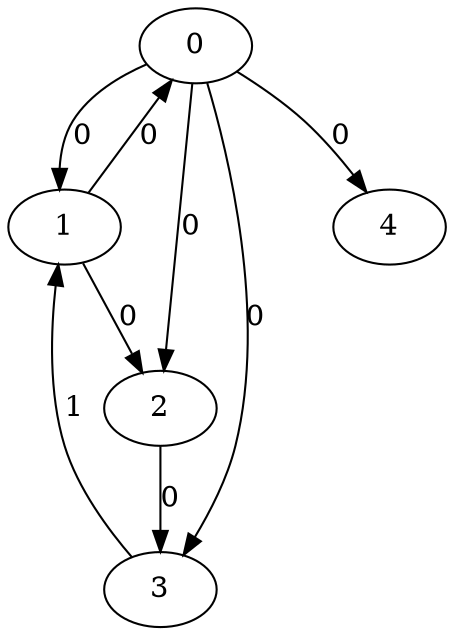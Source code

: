 // Source:567 Canonical: -1 0 0 0 0 0 -1 0 -1 -1 -1 -1 -1 0 -1 -1 1 -1 -1 -1 -1 -1 -1 -1 -1
digraph HRA_from_567_graph_000 {
  0 -> 1 [label="0"];
  0 -> 2 [label="0"];
  0 -> 3 [label="0"];
  1 -> 0 [label="0"];
  1 -> 2 [label="0"];
  2 -> 3 [label="0"];
  3 -> 1 [label="1"];
  0 -> 4 [label="0"];
}

// Source:567 Canonical: -1 0 0 0 0 0 -1 0 -1 -1 -1 -1 -1 0 -1 -1 1 -1 -1 -1 0 -1 -1 -1 -1
digraph HRA_from_567_graph_001 {
  0 -> 1 [label="0"];
  0 -> 2 [label="0"];
  0 -> 3 [label="0"];
  1 -> 0 [label="0"];
  1 -> 2 [label="0"];
  2 -> 3 [label="0"];
  3 -> 1 [label="1"];
  0 -> 4 [label="0"];
  4 -> 0 [label="0"];
}

// Source:567 Canonical: -1 0 0 0 -1 0 -1 0 -1 0 -1 -1 -1 0 -1 -1 1 -1 -1 -1 -1 -1 -1 -1 -1
digraph HRA_from_567_graph_002 {
  0 -> 1 [label="0"];
  0 -> 2 [label="0"];
  0 -> 3 [label="0"];
  1 -> 0 [label="0"];
  1 -> 2 [label="0"];
  2 -> 3 [label="0"];
  3 -> 1 [label="1"];
  1 -> 4 [label="0"];
}

// Source:567 Canonical: -1 0 0 0 0 0 -1 0 -1 0 -1 -1 -1 0 -1 -1 1 -1 -1 -1 -1 -1 -1 -1 -1
digraph HRA_from_567_graph_003 {
  0 -> 1 [label="0"];
  0 -> 2 [label="0"];
  0 -> 3 [label="0"];
  1 -> 0 [label="0"];
  1 -> 2 [label="0"];
  2 -> 3 [label="0"];
  3 -> 1 [label="1"];
  0 -> 4 [label="0"];
  1 -> 4 [label="0"];
}

// Source:567 Canonical: -1 0 0 0 -1 0 -1 0 -1 0 -1 -1 -1 0 -1 -1 1 -1 -1 -1 0 -1 -1 -1 -1
digraph HRA_from_567_graph_004 {
  0 -> 1 [label="0"];
  0 -> 2 [label="0"];
  0 -> 3 [label="0"];
  1 -> 0 [label="0"];
  1 -> 2 [label="0"];
  2 -> 3 [label="0"];
  3 -> 1 [label="1"];
  4 -> 0 [label="0"];
  1 -> 4 [label="0"];
}

// Source:567 Canonical: -1 0 0 0 0 0 -1 0 -1 0 -1 -1 -1 0 -1 -1 1 -1 -1 -1 0 -1 -1 -1 -1
digraph HRA_from_567_graph_005 {
  0 -> 1 [label="0"];
  0 -> 2 [label="0"];
  0 -> 3 [label="0"];
  1 -> 0 [label="0"];
  1 -> 2 [label="0"];
  2 -> 3 [label="0"];
  3 -> 1 [label="1"];
  0 -> 4 [label="0"];
  4 -> 0 [label="0"];
  1 -> 4 [label="0"];
}

// Source:567 Canonical: -1 0 0 0 0 0 -1 0 -1 -1 -1 -1 -1 0 -1 -1 1 -1 -1 -1 -1 0 -1 -1 -1
digraph HRA_from_567_graph_006 {
  0 -> 1 [label="0"];
  0 -> 2 [label="0"];
  0 -> 3 [label="0"];
  1 -> 0 [label="0"];
  1 -> 2 [label="0"];
  2 -> 3 [label="0"];
  3 -> 1 [label="1"];
  0 -> 4 [label="0"];
  4 -> 1 [label="0"];
}

// Source:567 Canonical: -1 0 0 0 0 0 -1 0 -1 -1 -1 -1 -1 0 -1 -1 1 -1 -1 -1 0 0 -1 -1 -1
digraph HRA_from_567_graph_007 {
  0 -> 1 [label="0"];
  0 -> 2 [label="0"];
  0 -> 3 [label="0"];
  1 -> 0 [label="0"];
  1 -> 2 [label="0"];
  2 -> 3 [label="0"];
  3 -> 1 [label="1"];
  0 -> 4 [label="0"];
  4 -> 0 [label="0"];
  4 -> 1 [label="0"];
}

// Source:567 Canonical: -1 0 0 0 -1 0 -1 0 -1 0 -1 -1 -1 0 -1 -1 1 -1 -1 -1 -1 0 -1 -1 -1
digraph HRA_from_567_graph_008 {
  0 -> 1 [label="0"];
  0 -> 2 [label="0"];
  0 -> 3 [label="0"];
  1 -> 0 [label="0"];
  1 -> 2 [label="0"];
  2 -> 3 [label="0"];
  3 -> 1 [label="1"];
  1 -> 4 [label="0"];
  4 -> 1 [label="0"];
}

// Source:567 Canonical: -1 0 0 0 0 0 -1 0 -1 0 -1 -1 -1 0 -1 -1 1 -1 -1 -1 -1 0 -1 -1 -1
digraph HRA_from_567_graph_009 {
  0 -> 1 [label="0"];
  0 -> 2 [label="0"];
  0 -> 3 [label="0"];
  1 -> 0 [label="0"];
  1 -> 2 [label="0"];
  2 -> 3 [label="0"];
  3 -> 1 [label="1"];
  0 -> 4 [label="0"];
  1 -> 4 [label="0"];
  4 -> 1 [label="0"];
}

// Source:567 Canonical: -1 0 0 0 -1 0 -1 0 -1 0 -1 -1 -1 0 -1 -1 1 -1 -1 -1 0 0 -1 -1 -1
digraph HRA_from_567_graph_010 {
  0 -> 1 [label="0"];
  0 -> 2 [label="0"];
  0 -> 3 [label="0"];
  1 -> 0 [label="0"];
  1 -> 2 [label="0"];
  2 -> 3 [label="0"];
  3 -> 1 [label="1"];
  4 -> 0 [label="0"];
  1 -> 4 [label="0"];
  4 -> 1 [label="0"];
}

// Source:567 Canonical: -1 0 0 0 0 0 -1 0 -1 0 -1 -1 -1 0 -1 -1 1 -1 -1 -1 0 0 -1 -1 -1
digraph HRA_from_567_graph_011 {
  0 -> 1 [label="0"];
  0 -> 2 [label="0"];
  0 -> 3 [label="0"];
  1 -> 0 [label="0"];
  1 -> 2 [label="0"];
  2 -> 3 [label="0"];
  3 -> 1 [label="1"];
  0 -> 4 [label="0"];
  4 -> 0 [label="0"];
  1 -> 4 [label="0"];
  4 -> 1 [label="0"];
}

// Source:567 Canonical: -1 0 0 0 -1 0 -1 0 -1 -1 -1 -1 -1 0 0 -1 1 -1 -1 -1 -1 -1 -1 -1 -1
digraph HRA_from_567_graph_012 {
  0 -> 1 [label="0"];
  0 -> 2 [label="0"];
  0 -> 3 [label="0"];
  1 -> 0 [label="0"];
  1 -> 2 [label="0"];
  2 -> 3 [label="0"];
  3 -> 1 [label="1"];
  2 -> 4 [label="0"];
}

// Source:567 Canonical: -1 0 0 0 0 0 -1 0 -1 -1 -1 -1 -1 0 0 -1 1 -1 -1 -1 -1 -1 -1 -1 -1
digraph HRA_from_567_graph_013 {
  0 -> 1 [label="0"];
  0 -> 2 [label="0"];
  0 -> 3 [label="0"];
  1 -> 0 [label="0"];
  1 -> 2 [label="0"];
  2 -> 3 [label="0"];
  3 -> 1 [label="1"];
  0 -> 4 [label="0"];
  2 -> 4 [label="0"];
}

// Source:567 Canonical: -1 0 0 0 -1 0 -1 0 -1 -1 -1 -1 -1 0 0 -1 1 -1 -1 -1 0 -1 -1 -1 -1
digraph HRA_from_567_graph_014 {
  0 -> 1 [label="0"];
  0 -> 2 [label="0"];
  0 -> 3 [label="0"];
  1 -> 0 [label="0"];
  1 -> 2 [label="0"];
  2 -> 3 [label="0"];
  3 -> 1 [label="1"];
  4 -> 0 [label="0"];
  2 -> 4 [label="0"];
}

// Source:567 Canonical: -1 0 0 0 0 0 -1 0 -1 -1 -1 -1 -1 0 0 -1 1 -1 -1 -1 0 -1 -1 -1 -1
digraph HRA_from_567_graph_015 {
  0 -> 1 [label="0"];
  0 -> 2 [label="0"];
  0 -> 3 [label="0"];
  1 -> 0 [label="0"];
  1 -> 2 [label="0"];
  2 -> 3 [label="0"];
  3 -> 1 [label="1"];
  0 -> 4 [label="0"];
  4 -> 0 [label="0"];
  2 -> 4 [label="0"];
}

// Source:567 Canonical: -1 0 0 0 -1 0 -1 0 -1 0 -1 -1 -1 0 0 -1 1 -1 -1 -1 -1 -1 -1 -1 -1
digraph HRA_from_567_graph_016 {
  0 -> 1 [label="0"];
  0 -> 2 [label="0"];
  0 -> 3 [label="0"];
  1 -> 0 [label="0"];
  1 -> 2 [label="0"];
  2 -> 3 [label="0"];
  3 -> 1 [label="1"];
  1 -> 4 [label="0"];
  2 -> 4 [label="0"];
}

// Source:567 Canonical: -1 0 0 0 0 0 -1 0 -1 0 -1 -1 -1 0 0 -1 1 -1 -1 -1 -1 -1 -1 -1 -1
digraph HRA_from_567_graph_017 {
  0 -> 1 [label="0"];
  0 -> 2 [label="0"];
  0 -> 3 [label="0"];
  1 -> 0 [label="0"];
  1 -> 2 [label="0"];
  2 -> 3 [label="0"];
  3 -> 1 [label="1"];
  0 -> 4 [label="0"];
  1 -> 4 [label="0"];
  2 -> 4 [label="0"];
}

// Source:567 Canonical: -1 0 0 0 -1 0 -1 0 -1 0 -1 -1 -1 0 0 -1 1 -1 -1 -1 0 -1 -1 -1 -1
digraph HRA_from_567_graph_018 {
  0 -> 1 [label="0"];
  0 -> 2 [label="0"];
  0 -> 3 [label="0"];
  1 -> 0 [label="0"];
  1 -> 2 [label="0"];
  2 -> 3 [label="0"];
  3 -> 1 [label="1"];
  4 -> 0 [label="0"];
  1 -> 4 [label="0"];
  2 -> 4 [label="0"];
}

// Source:567 Canonical: -1 0 0 0 0 0 -1 0 -1 0 -1 -1 -1 0 0 -1 1 -1 -1 -1 0 -1 -1 -1 -1
digraph HRA_from_567_graph_019 {
  0 -> 1 [label="0"];
  0 -> 2 [label="0"];
  0 -> 3 [label="0"];
  1 -> 0 [label="0"];
  1 -> 2 [label="0"];
  2 -> 3 [label="0"];
  3 -> 1 [label="1"];
  0 -> 4 [label="0"];
  4 -> 0 [label="0"];
  1 -> 4 [label="0"];
  2 -> 4 [label="0"];
}

// Source:567 Canonical: -1 0 0 0 -1 0 -1 0 -1 -1 -1 -1 -1 0 0 -1 1 -1 -1 -1 -1 0 -1 -1 -1
digraph HRA_from_567_graph_020 {
  0 -> 1 [label="0"];
  0 -> 2 [label="0"];
  0 -> 3 [label="0"];
  1 -> 0 [label="0"];
  1 -> 2 [label="0"];
  2 -> 3 [label="0"];
  3 -> 1 [label="1"];
  4 -> 1 [label="0"];
  2 -> 4 [label="0"];
}

// Source:567 Canonical: -1 0 0 0 0 0 -1 0 -1 -1 -1 -1 -1 0 0 -1 1 -1 -1 -1 -1 0 -1 -1 -1
digraph HRA_from_567_graph_021 {
  0 -> 1 [label="0"];
  0 -> 2 [label="0"];
  0 -> 3 [label="0"];
  1 -> 0 [label="0"];
  1 -> 2 [label="0"];
  2 -> 3 [label="0"];
  3 -> 1 [label="1"];
  0 -> 4 [label="0"];
  4 -> 1 [label="0"];
  2 -> 4 [label="0"];
}

// Source:567 Canonical: -1 0 0 0 -1 0 -1 0 -1 -1 -1 -1 -1 0 0 -1 1 -1 -1 -1 0 0 -1 -1 -1
digraph HRA_from_567_graph_022 {
  0 -> 1 [label="0"];
  0 -> 2 [label="0"];
  0 -> 3 [label="0"];
  1 -> 0 [label="0"];
  1 -> 2 [label="0"];
  2 -> 3 [label="0"];
  3 -> 1 [label="1"];
  4 -> 0 [label="0"];
  4 -> 1 [label="0"];
  2 -> 4 [label="0"];
}

// Source:567 Canonical: -1 0 0 0 0 0 -1 0 -1 -1 -1 -1 -1 0 0 -1 1 -1 -1 -1 0 0 -1 -1 -1
digraph HRA_from_567_graph_023 {
  0 -> 1 [label="0"];
  0 -> 2 [label="0"];
  0 -> 3 [label="0"];
  1 -> 0 [label="0"];
  1 -> 2 [label="0"];
  2 -> 3 [label="0"];
  3 -> 1 [label="1"];
  0 -> 4 [label="0"];
  4 -> 0 [label="0"];
  4 -> 1 [label="0"];
  2 -> 4 [label="0"];
}

// Source:567 Canonical: -1 0 0 0 -1 0 -1 0 -1 0 -1 -1 -1 0 0 -1 1 -1 -1 -1 -1 0 -1 -1 -1
digraph HRA_from_567_graph_024 {
  0 -> 1 [label="0"];
  0 -> 2 [label="0"];
  0 -> 3 [label="0"];
  1 -> 0 [label="0"];
  1 -> 2 [label="0"];
  2 -> 3 [label="0"];
  3 -> 1 [label="1"];
  1 -> 4 [label="0"];
  4 -> 1 [label="0"];
  2 -> 4 [label="0"];
}

// Source:567 Canonical: -1 0 0 0 0 0 -1 0 -1 0 -1 -1 -1 0 0 -1 1 -1 -1 -1 -1 0 -1 -1 -1
digraph HRA_from_567_graph_025 {
  0 -> 1 [label="0"];
  0 -> 2 [label="0"];
  0 -> 3 [label="0"];
  1 -> 0 [label="0"];
  1 -> 2 [label="0"];
  2 -> 3 [label="0"];
  3 -> 1 [label="1"];
  0 -> 4 [label="0"];
  1 -> 4 [label="0"];
  4 -> 1 [label="0"];
  2 -> 4 [label="0"];
}

// Source:567 Canonical: -1 0 0 0 -1 0 -1 0 -1 0 -1 -1 -1 0 0 -1 1 -1 -1 -1 0 0 -1 -1 -1
digraph HRA_from_567_graph_026 {
  0 -> 1 [label="0"];
  0 -> 2 [label="0"];
  0 -> 3 [label="0"];
  1 -> 0 [label="0"];
  1 -> 2 [label="0"];
  2 -> 3 [label="0"];
  3 -> 1 [label="1"];
  4 -> 0 [label="0"];
  1 -> 4 [label="0"];
  4 -> 1 [label="0"];
  2 -> 4 [label="0"];
}

// Source:567 Canonical: -1 0 0 0 0 0 -1 0 -1 0 -1 -1 -1 0 0 -1 1 -1 -1 -1 0 0 -1 -1 -1
digraph HRA_from_567_graph_027 {
  0 -> 1 [label="0"];
  0 -> 2 [label="0"];
  0 -> 3 [label="0"];
  1 -> 0 [label="0"];
  1 -> 2 [label="0"];
  2 -> 3 [label="0"];
  3 -> 1 [label="1"];
  0 -> 4 [label="0"];
  4 -> 0 [label="0"];
  1 -> 4 [label="0"];
  4 -> 1 [label="0"];
  2 -> 4 [label="0"];
}

// Source:567 Canonical: -1 0 0 0 0 0 -1 0 -1 -1 -1 -1 -1 0 -1 -1 1 -1 -1 -1 -1 -1 0 -1 -1
digraph HRA_from_567_graph_028 {
  0 -> 1 [label="0"];
  0 -> 2 [label="0"];
  0 -> 3 [label="0"];
  1 -> 0 [label="0"];
  1 -> 2 [label="0"];
  2 -> 3 [label="0"];
  3 -> 1 [label="1"];
  0 -> 4 [label="0"];
  4 -> 2 [label="0"];
}

// Source:567 Canonical: -1 0 0 0 0 0 -1 0 -1 -1 -1 -1 -1 0 -1 -1 1 -1 -1 -1 0 -1 0 -1 -1
digraph HRA_from_567_graph_029 {
  0 -> 1 [label="0"];
  0 -> 2 [label="0"];
  0 -> 3 [label="0"];
  1 -> 0 [label="0"];
  1 -> 2 [label="0"];
  2 -> 3 [label="0"];
  3 -> 1 [label="1"];
  0 -> 4 [label="0"];
  4 -> 0 [label="0"];
  4 -> 2 [label="0"];
}

// Source:567 Canonical: -1 0 0 0 -1 0 -1 0 -1 0 -1 -1 -1 0 -1 -1 1 -1 -1 -1 -1 -1 0 -1 -1
digraph HRA_from_567_graph_030 {
  0 -> 1 [label="0"];
  0 -> 2 [label="0"];
  0 -> 3 [label="0"];
  1 -> 0 [label="0"];
  1 -> 2 [label="0"];
  2 -> 3 [label="0"];
  3 -> 1 [label="1"];
  1 -> 4 [label="0"];
  4 -> 2 [label="0"];
}

// Source:567 Canonical: -1 0 0 0 0 0 -1 0 -1 0 -1 -1 -1 0 -1 -1 1 -1 -1 -1 -1 -1 0 -1 -1
digraph HRA_from_567_graph_031 {
  0 -> 1 [label="0"];
  0 -> 2 [label="0"];
  0 -> 3 [label="0"];
  1 -> 0 [label="0"];
  1 -> 2 [label="0"];
  2 -> 3 [label="0"];
  3 -> 1 [label="1"];
  0 -> 4 [label="0"];
  1 -> 4 [label="0"];
  4 -> 2 [label="0"];
}

// Source:567 Canonical: -1 0 0 0 -1 0 -1 0 -1 0 -1 -1 -1 0 -1 -1 1 -1 -1 -1 0 -1 0 -1 -1
digraph HRA_from_567_graph_032 {
  0 -> 1 [label="0"];
  0 -> 2 [label="0"];
  0 -> 3 [label="0"];
  1 -> 0 [label="0"];
  1 -> 2 [label="0"];
  2 -> 3 [label="0"];
  3 -> 1 [label="1"];
  4 -> 0 [label="0"];
  1 -> 4 [label="0"];
  4 -> 2 [label="0"];
}

// Source:567 Canonical: -1 0 0 0 0 0 -1 0 -1 0 -1 -1 -1 0 -1 -1 1 -1 -1 -1 0 -1 0 -1 -1
digraph HRA_from_567_graph_033 {
  0 -> 1 [label="0"];
  0 -> 2 [label="0"];
  0 -> 3 [label="0"];
  1 -> 0 [label="0"];
  1 -> 2 [label="0"];
  2 -> 3 [label="0"];
  3 -> 1 [label="1"];
  0 -> 4 [label="0"];
  4 -> 0 [label="0"];
  1 -> 4 [label="0"];
  4 -> 2 [label="0"];
}

// Source:567 Canonical: -1 0 0 0 0 0 -1 0 -1 -1 -1 -1 -1 0 -1 -1 1 -1 -1 -1 -1 0 0 -1 -1
digraph HRA_from_567_graph_034 {
  0 -> 1 [label="0"];
  0 -> 2 [label="0"];
  0 -> 3 [label="0"];
  1 -> 0 [label="0"];
  1 -> 2 [label="0"];
  2 -> 3 [label="0"];
  3 -> 1 [label="1"];
  0 -> 4 [label="0"];
  4 -> 1 [label="0"];
  4 -> 2 [label="0"];
}

// Source:567 Canonical: -1 0 0 0 0 0 -1 0 -1 -1 -1 -1 -1 0 -1 -1 1 -1 -1 -1 0 0 0 -1 -1
digraph HRA_from_567_graph_035 {
  0 -> 1 [label="0"];
  0 -> 2 [label="0"];
  0 -> 3 [label="0"];
  1 -> 0 [label="0"];
  1 -> 2 [label="0"];
  2 -> 3 [label="0"];
  3 -> 1 [label="1"];
  0 -> 4 [label="0"];
  4 -> 0 [label="0"];
  4 -> 1 [label="0"];
  4 -> 2 [label="0"];
}

// Source:567 Canonical: -1 0 0 0 -1 0 -1 0 -1 0 -1 -1 -1 0 -1 -1 1 -1 -1 -1 -1 0 0 -1 -1
digraph HRA_from_567_graph_036 {
  0 -> 1 [label="0"];
  0 -> 2 [label="0"];
  0 -> 3 [label="0"];
  1 -> 0 [label="0"];
  1 -> 2 [label="0"];
  2 -> 3 [label="0"];
  3 -> 1 [label="1"];
  1 -> 4 [label="0"];
  4 -> 1 [label="0"];
  4 -> 2 [label="0"];
}

// Source:567 Canonical: -1 0 0 0 0 0 -1 0 -1 0 -1 -1 -1 0 -1 -1 1 -1 -1 -1 -1 0 0 -1 -1
digraph HRA_from_567_graph_037 {
  0 -> 1 [label="0"];
  0 -> 2 [label="0"];
  0 -> 3 [label="0"];
  1 -> 0 [label="0"];
  1 -> 2 [label="0"];
  2 -> 3 [label="0"];
  3 -> 1 [label="1"];
  0 -> 4 [label="0"];
  1 -> 4 [label="0"];
  4 -> 1 [label="0"];
  4 -> 2 [label="0"];
}

// Source:567 Canonical: -1 0 0 0 -1 0 -1 0 -1 0 -1 -1 -1 0 -1 -1 1 -1 -1 -1 0 0 0 -1 -1
digraph HRA_from_567_graph_038 {
  0 -> 1 [label="0"];
  0 -> 2 [label="0"];
  0 -> 3 [label="0"];
  1 -> 0 [label="0"];
  1 -> 2 [label="0"];
  2 -> 3 [label="0"];
  3 -> 1 [label="1"];
  4 -> 0 [label="0"];
  1 -> 4 [label="0"];
  4 -> 1 [label="0"];
  4 -> 2 [label="0"];
}

// Source:567 Canonical: -1 0 0 0 0 0 -1 0 -1 0 -1 -1 -1 0 -1 -1 1 -1 -1 -1 0 0 0 -1 -1
digraph HRA_from_567_graph_039 {
  0 -> 1 [label="0"];
  0 -> 2 [label="0"];
  0 -> 3 [label="0"];
  1 -> 0 [label="0"];
  1 -> 2 [label="0"];
  2 -> 3 [label="0"];
  3 -> 1 [label="1"];
  0 -> 4 [label="0"];
  4 -> 0 [label="0"];
  1 -> 4 [label="0"];
  4 -> 1 [label="0"];
  4 -> 2 [label="0"];
}

// Source:567 Canonical: -1 0 0 0 -1 0 -1 0 -1 -1 -1 -1 -1 0 0 -1 1 -1 -1 -1 -1 -1 0 -1 -1
digraph HRA_from_567_graph_040 {
  0 -> 1 [label="0"];
  0 -> 2 [label="0"];
  0 -> 3 [label="0"];
  1 -> 0 [label="0"];
  1 -> 2 [label="0"];
  2 -> 3 [label="0"];
  3 -> 1 [label="1"];
  2 -> 4 [label="0"];
  4 -> 2 [label="0"];
}

// Source:567 Canonical: -1 0 0 0 0 0 -1 0 -1 -1 -1 -1 -1 0 0 -1 1 -1 -1 -1 -1 -1 0 -1 -1
digraph HRA_from_567_graph_041 {
  0 -> 1 [label="0"];
  0 -> 2 [label="0"];
  0 -> 3 [label="0"];
  1 -> 0 [label="0"];
  1 -> 2 [label="0"];
  2 -> 3 [label="0"];
  3 -> 1 [label="1"];
  0 -> 4 [label="0"];
  2 -> 4 [label="0"];
  4 -> 2 [label="0"];
}

// Source:567 Canonical: -1 0 0 0 -1 0 -1 0 -1 -1 -1 -1 -1 0 0 -1 1 -1 -1 -1 0 -1 0 -1 -1
digraph HRA_from_567_graph_042 {
  0 -> 1 [label="0"];
  0 -> 2 [label="0"];
  0 -> 3 [label="0"];
  1 -> 0 [label="0"];
  1 -> 2 [label="0"];
  2 -> 3 [label="0"];
  3 -> 1 [label="1"];
  4 -> 0 [label="0"];
  2 -> 4 [label="0"];
  4 -> 2 [label="0"];
}

// Source:567 Canonical: -1 0 0 0 0 0 -1 0 -1 -1 -1 -1 -1 0 0 -1 1 -1 -1 -1 0 -1 0 -1 -1
digraph HRA_from_567_graph_043 {
  0 -> 1 [label="0"];
  0 -> 2 [label="0"];
  0 -> 3 [label="0"];
  1 -> 0 [label="0"];
  1 -> 2 [label="0"];
  2 -> 3 [label="0"];
  3 -> 1 [label="1"];
  0 -> 4 [label="0"];
  4 -> 0 [label="0"];
  2 -> 4 [label="0"];
  4 -> 2 [label="0"];
}

// Source:567 Canonical: -1 0 0 0 -1 0 -1 0 -1 0 -1 -1 -1 0 0 -1 1 -1 -1 -1 -1 -1 0 -1 -1
digraph HRA_from_567_graph_044 {
  0 -> 1 [label="0"];
  0 -> 2 [label="0"];
  0 -> 3 [label="0"];
  1 -> 0 [label="0"];
  1 -> 2 [label="0"];
  2 -> 3 [label="0"];
  3 -> 1 [label="1"];
  1 -> 4 [label="0"];
  2 -> 4 [label="0"];
  4 -> 2 [label="0"];
}

// Source:567 Canonical: -1 0 0 0 0 0 -1 0 -1 0 -1 -1 -1 0 0 -1 1 -1 -1 -1 -1 -1 0 -1 -1
digraph HRA_from_567_graph_045 {
  0 -> 1 [label="0"];
  0 -> 2 [label="0"];
  0 -> 3 [label="0"];
  1 -> 0 [label="0"];
  1 -> 2 [label="0"];
  2 -> 3 [label="0"];
  3 -> 1 [label="1"];
  0 -> 4 [label="0"];
  1 -> 4 [label="0"];
  2 -> 4 [label="0"];
  4 -> 2 [label="0"];
}

// Source:567 Canonical: -1 0 0 0 -1 0 -1 0 -1 0 -1 -1 -1 0 0 -1 1 -1 -1 -1 0 -1 0 -1 -1
digraph HRA_from_567_graph_046 {
  0 -> 1 [label="0"];
  0 -> 2 [label="0"];
  0 -> 3 [label="0"];
  1 -> 0 [label="0"];
  1 -> 2 [label="0"];
  2 -> 3 [label="0"];
  3 -> 1 [label="1"];
  4 -> 0 [label="0"];
  1 -> 4 [label="0"];
  2 -> 4 [label="0"];
  4 -> 2 [label="0"];
}

// Source:567 Canonical: -1 0 0 0 0 0 -1 0 -1 0 -1 -1 -1 0 0 -1 1 -1 -1 -1 0 -1 0 -1 -1
digraph HRA_from_567_graph_047 {
  0 -> 1 [label="0"];
  0 -> 2 [label="0"];
  0 -> 3 [label="0"];
  1 -> 0 [label="0"];
  1 -> 2 [label="0"];
  2 -> 3 [label="0"];
  3 -> 1 [label="1"];
  0 -> 4 [label="0"];
  4 -> 0 [label="0"];
  1 -> 4 [label="0"];
  2 -> 4 [label="0"];
  4 -> 2 [label="0"];
}

// Source:567 Canonical: -1 0 0 0 -1 0 -1 0 -1 -1 -1 -1 -1 0 0 -1 1 -1 -1 -1 -1 0 0 -1 -1
digraph HRA_from_567_graph_048 {
  0 -> 1 [label="0"];
  0 -> 2 [label="0"];
  0 -> 3 [label="0"];
  1 -> 0 [label="0"];
  1 -> 2 [label="0"];
  2 -> 3 [label="0"];
  3 -> 1 [label="1"];
  4 -> 1 [label="0"];
  2 -> 4 [label="0"];
  4 -> 2 [label="0"];
}

// Source:567 Canonical: -1 0 0 0 0 0 -1 0 -1 -1 -1 -1 -1 0 0 -1 1 -1 -1 -1 -1 0 0 -1 -1
digraph HRA_from_567_graph_049 {
  0 -> 1 [label="0"];
  0 -> 2 [label="0"];
  0 -> 3 [label="0"];
  1 -> 0 [label="0"];
  1 -> 2 [label="0"];
  2 -> 3 [label="0"];
  3 -> 1 [label="1"];
  0 -> 4 [label="0"];
  4 -> 1 [label="0"];
  2 -> 4 [label="0"];
  4 -> 2 [label="0"];
}

// Source:567 Canonical: -1 0 0 0 -1 0 -1 0 -1 -1 -1 -1 -1 0 0 -1 1 -1 -1 -1 0 0 0 -1 -1
digraph HRA_from_567_graph_050 {
  0 -> 1 [label="0"];
  0 -> 2 [label="0"];
  0 -> 3 [label="0"];
  1 -> 0 [label="0"];
  1 -> 2 [label="0"];
  2 -> 3 [label="0"];
  3 -> 1 [label="1"];
  4 -> 0 [label="0"];
  4 -> 1 [label="0"];
  2 -> 4 [label="0"];
  4 -> 2 [label="0"];
}

// Source:567 Canonical: -1 0 0 0 0 0 -1 0 -1 -1 -1 -1 -1 0 0 -1 1 -1 -1 -1 0 0 0 -1 -1
digraph HRA_from_567_graph_051 {
  0 -> 1 [label="0"];
  0 -> 2 [label="0"];
  0 -> 3 [label="0"];
  1 -> 0 [label="0"];
  1 -> 2 [label="0"];
  2 -> 3 [label="0"];
  3 -> 1 [label="1"];
  0 -> 4 [label="0"];
  4 -> 0 [label="0"];
  4 -> 1 [label="0"];
  2 -> 4 [label="0"];
  4 -> 2 [label="0"];
}

// Source:567 Canonical: -1 0 0 0 -1 0 -1 0 -1 0 -1 -1 -1 0 0 -1 1 -1 -1 -1 -1 0 0 -1 -1
digraph HRA_from_567_graph_052 {
  0 -> 1 [label="0"];
  0 -> 2 [label="0"];
  0 -> 3 [label="0"];
  1 -> 0 [label="0"];
  1 -> 2 [label="0"];
  2 -> 3 [label="0"];
  3 -> 1 [label="1"];
  1 -> 4 [label="0"];
  4 -> 1 [label="0"];
  2 -> 4 [label="0"];
  4 -> 2 [label="0"];
}

// Source:567 Canonical: -1 0 0 0 0 0 -1 0 -1 0 -1 -1 -1 0 0 -1 1 -1 -1 -1 -1 0 0 -1 -1
digraph HRA_from_567_graph_053 {
  0 -> 1 [label="0"];
  0 -> 2 [label="0"];
  0 -> 3 [label="0"];
  1 -> 0 [label="0"];
  1 -> 2 [label="0"];
  2 -> 3 [label="0"];
  3 -> 1 [label="1"];
  0 -> 4 [label="0"];
  1 -> 4 [label="0"];
  4 -> 1 [label="0"];
  2 -> 4 [label="0"];
  4 -> 2 [label="0"];
}

// Source:567 Canonical: -1 0 0 0 -1 0 -1 0 -1 0 -1 -1 -1 0 0 -1 1 -1 -1 -1 0 0 0 -1 -1
digraph HRA_from_567_graph_054 {
  0 -> 1 [label="0"];
  0 -> 2 [label="0"];
  0 -> 3 [label="0"];
  1 -> 0 [label="0"];
  1 -> 2 [label="0"];
  2 -> 3 [label="0"];
  3 -> 1 [label="1"];
  4 -> 0 [label="0"];
  1 -> 4 [label="0"];
  4 -> 1 [label="0"];
  2 -> 4 [label="0"];
  4 -> 2 [label="0"];
}

// Source:567 Canonical: -1 0 0 0 0 0 -1 0 -1 0 -1 -1 -1 0 0 -1 1 -1 -1 -1 0 0 0 -1 -1
digraph HRA_from_567_graph_055 {
  0 -> 1 [label="0"];
  0 -> 2 [label="0"];
  0 -> 3 [label="0"];
  1 -> 0 [label="0"];
  1 -> 2 [label="0"];
  2 -> 3 [label="0"];
  3 -> 1 [label="1"];
  0 -> 4 [label="0"];
  4 -> 0 [label="0"];
  1 -> 4 [label="0"];
  4 -> 1 [label="0"];
  2 -> 4 [label="0"];
  4 -> 2 [label="0"];
}

// Source:567 Canonical: -1 0 0 0 -1 0 -1 0 -1 -1 -1 -1 -1 0 -1 -1 1 -1 -1 0 -1 -1 -1 -1 -1
digraph HRA_from_567_graph_056 {
  0 -> 1 [label="0"];
  0 -> 2 [label="0"];
  0 -> 3 [label="0"];
  1 -> 0 [label="0"];
  1 -> 2 [label="0"];
  2 -> 3 [label="0"];
  3 -> 1 [label="1"];
  3 -> 4 [label="0"];
}

// Source:567 Canonical: -1 0 0 0 0 0 -1 0 -1 -1 -1 -1 -1 0 -1 -1 1 -1 -1 0 -1 -1 -1 -1 -1
digraph HRA_from_567_graph_057 {
  0 -> 1 [label="0"];
  0 -> 2 [label="0"];
  0 -> 3 [label="0"];
  1 -> 0 [label="0"];
  1 -> 2 [label="0"];
  2 -> 3 [label="0"];
  3 -> 1 [label="1"];
  0 -> 4 [label="0"];
  3 -> 4 [label="0"];
}

// Source:567 Canonical: -1 0 0 0 -1 0 -1 0 -1 -1 -1 -1 -1 0 -1 -1 1 -1 -1 0 0 -1 -1 -1 -1
digraph HRA_from_567_graph_058 {
  0 -> 1 [label="0"];
  0 -> 2 [label="0"];
  0 -> 3 [label="0"];
  1 -> 0 [label="0"];
  1 -> 2 [label="0"];
  2 -> 3 [label="0"];
  3 -> 1 [label="1"];
  4 -> 0 [label="0"];
  3 -> 4 [label="0"];
}

// Source:567 Canonical: -1 0 0 0 0 0 -1 0 -1 -1 -1 -1 -1 0 -1 -1 1 -1 -1 0 0 -1 -1 -1 -1
digraph HRA_from_567_graph_059 {
  0 -> 1 [label="0"];
  0 -> 2 [label="0"];
  0 -> 3 [label="0"];
  1 -> 0 [label="0"];
  1 -> 2 [label="0"];
  2 -> 3 [label="0"];
  3 -> 1 [label="1"];
  0 -> 4 [label="0"];
  4 -> 0 [label="0"];
  3 -> 4 [label="0"];
}

// Source:567 Canonical: -1 0 0 0 -1 0 -1 0 -1 0 -1 -1 -1 0 -1 -1 1 -1 -1 0 -1 -1 -1 -1 -1
digraph HRA_from_567_graph_060 {
  0 -> 1 [label="0"];
  0 -> 2 [label="0"];
  0 -> 3 [label="0"];
  1 -> 0 [label="0"];
  1 -> 2 [label="0"];
  2 -> 3 [label="0"];
  3 -> 1 [label="1"];
  1 -> 4 [label="0"];
  3 -> 4 [label="0"];
}

// Source:567 Canonical: -1 0 0 0 0 0 -1 0 -1 0 -1 -1 -1 0 -1 -1 1 -1 -1 0 -1 -1 -1 -1 -1
digraph HRA_from_567_graph_061 {
  0 -> 1 [label="0"];
  0 -> 2 [label="0"];
  0 -> 3 [label="0"];
  1 -> 0 [label="0"];
  1 -> 2 [label="0"];
  2 -> 3 [label="0"];
  3 -> 1 [label="1"];
  0 -> 4 [label="0"];
  1 -> 4 [label="0"];
  3 -> 4 [label="0"];
}

// Source:567 Canonical: -1 0 0 0 -1 0 -1 0 -1 0 -1 -1 -1 0 -1 -1 1 -1 -1 0 0 -1 -1 -1 -1
digraph HRA_from_567_graph_062 {
  0 -> 1 [label="0"];
  0 -> 2 [label="0"];
  0 -> 3 [label="0"];
  1 -> 0 [label="0"];
  1 -> 2 [label="0"];
  2 -> 3 [label="0"];
  3 -> 1 [label="1"];
  4 -> 0 [label="0"];
  1 -> 4 [label="0"];
  3 -> 4 [label="0"];
}

// Source:567 Canonical: -1 0 0 0 0 0 -1 0 -1 0 -1 -1 -1 0 -1 -1 1 -1 -1 0 0 -1 -1 -1 -1
digraph HRA_from_567_graph_063 {
  0 -> 1 [label="0"];
  0 -> 2 [label="0"];
  0 -> 3 [label="0"];
  1 -> 0 [label="0"];
  1 -> 2 [label="0"];
  2 -> 3 [label="0"];
  3 -> 1 [label="1"];
  0 -> 4 [label="0"];
  4 -> 0 [label="0"];
  1 -> 4 [label="0"];
  3 -> 4 [label="0"];
}

// Source:567 Canonical: -1 0 0 0 -1 0 -1 0 -1 -1 -1 -1 -1 0 -1 -1 1 -1 -1 0 -1 0 -1 -1 -1
digraph HRA_from_567_graph_064 {
  0 -> 1 [label="0"];
  0 -> 2 [label="0"];
  0 -> 3 [label="0"];
  1 -> 0 [label="0"];
  1 -> 2 [label="0"];
  2 -> 3 [label="0"];
  3 -> 1 [label="1"];
  4 -> 1 [label="0"];
  3 -> 4 [label="0"];
}

// Source:567 Canonical: -1 0 0 0 0 0 -1 0 -1 -1 -1 -1 -1 0 -1 -1 1 -1 -1 0 -1 0 -1 -1 -1
digraph HRA_from_567_graph_065 {
  0 -> 1 [label="0"];
  0 -> 2 [label="0"];
  0 -> 3 [label="0"];
  1 -> 0 [label="0"];
  1 -> 2 [label="0"];
  2 -> 3 [label="0"];
  3 -> 1 [label="1"];
  0 -> 4 [label="0"];
  4 -> 1 [label="0"];
  3 -> 4 [label="0"];
}

// Source:567 Canonical: -1 0 0 0 -1 0 -1 0 -1 -1 -1 -1 -1 0 -1 -1 1 -1 -1 0 0 0 -1 -1 -1
digraph HRA_from_567_graph_066 {
  0 -> 1 [label="0"];
  0 -> 2 [label="0"];
  0 -> 3 [label="0"];
  1 -> 0 [label="0"];
  1 -> 2 [label="0"];
  2 -> 3 [label="0"];
  3 -> 1 [label="1"];
  4 -> 0 [label="0"];
  4 -> 1 [label="0"];
  3 -> 4 [label="0"];
}

// Source:567 Canonical: -1 0 0 0 0 0 -1 0 -1 -1 -1 -1 -1 0 -1 -1 1 -1 -1 0 0 0 -1 -1 -1
digraph HRA_from_567_graph_067 {
  0 -> 1 [label="0"];
  0 -> 2 [label="0"];
  0 -> 3 [label="0"];
  1 -> 0 [label="0"];
  1 -> 2 [label="0"];
  2 -> 3 [label="0"];
  3 -> 1 [label="1"];
  0 -> 4 [label="0"];
  4 -> 0 [label="0"];
  4 -> 1 [label="0"];
  3 -> 4 [label="0"];
}

// Source:567 Canonical: -1 0 0 0 -1 0 -1 0 -1 0 -1 -1 -1 0 -1 -1 1 -1 -1 0 -1 0 -1 -1 -1
digraph HRA_from_567_graph_068 {
  0 -> 1 [label="0"];
  0 -> 2 [label="0"];
  0 -> 3 [label="0"];
  1 -> 0 [label="0"];
  1 -> 2 [label="0"];
  2 -> 3 [label="0"];
  3 -> 1 [label="1"];
  1 -> 4 [label="0"];
  4 -> 1 [label="0"];
  3 -> 4 [label="0"];
}

// Source:567 Canonical: -1 0 0 0 0 0 -1 0 -1 0 -1 -1 -1 0 -1 -1 1 -1 -1 0 -1 0 -1 -1 -1
digraph HRA_from_567_graph_069 {
  0 -> 1 [label="0"];
  0 -> 2 [label="0"];
  0 -> 3 [label="0"];
  1 -> 0 [label="0"];
  1 -> 2 [label="0"];
  2 -> 3 [label="0"];
  3 -> 1 [label="1"];
  0 -> 4 [label="0"];
  1 -> 4 [label="0"];
  4 -> 1 [label="0"];
  3 -> 4 [label="0"];
}

// Source:567 Canonical: -1 0 0 0 -1 0 -1 0 -1 0 -1 -1 -1 0 -1 -1 1 -1 -1 0 0 0 -1 -1 -1
digraph HRA_from_567_graph_070 {
  0 -> 1 [label="0"];
  0 -> 2 [label="0"];
  0 -> 3 [label="0"];
  1 -> 0 [label="0"];
  1 -> 2 [label="0"];
  2 -> 3 [label="0"];
  3 -> 1 [label="1"];
  4 -> 0 [label="0"];
  1 -> 4 [label="0"];
  4 -> 1 [label="0"];
  3 -> 4 [label="0"];
}

// Source:567 Canonical: -1 0 0 0 0 0 -1 0 -1 0 -1 -1 -1 0 -1 -1 1 -1 -1 0 0 0 -1 -1 -1
digraph HRA_from_567_graph_071 {
  0 -> 1 [label="0"];
  0 -> 2 [label="0"];
  0 -> 3 [label="0"];
  1 -> 0 [label="0"];
  1 -> 2 [label="0"];
  2 -> 3 [label="0"];
  3 -> 1 [label="1"];
  0 -> 4 [label="0"];
  4 -> 0 [label="0"];
  1 -> 4 [label="0"];
  4 -> 1 [label="0"];
  3 -> 4 [label="0"];
}

// Source:567 Canonical: -1 0 0 0 -1 0 -1 0 -1 -1 -1 -1 -1 0 0 -1 1 -1 -1 0 -1 -1 -1 -1 -1
digraph HRA_from_567_graph_072 {
  0 -> 1 [label="0"];
  0 -> 2 [label="0"];
  0 -> 3 [label="0"];
  1 -> 0 [label="0"];
  1 -> 2 [label="0"];
  2 -> 3 [label="0"];
  3 -> 1 [label="1"];
  2 -> 4 [label="0"];
  3 -> 4 [label="0"];
}

// Source:567 Canonical: -1 0 0 0 0 0 -1 0 -1 -1 -1 -1 -1 0 0 -1 1 -1 -1 0 -1 -1 -1 -1 -1
digraph HRA_from_567_graph_073 {
  0 -> 1 [label="0"];
  0 -> 2 [label="0"];
  0 -> 3 [label="0"];
  1 -> 0 [label="0"];
  1 -> 2 [label="0"];
  2 -> 3 [label="0"];
  3 -> 1 [label="1"];
  0 -> 4 [label="0"];
  2 -> 4 [label="0"];
  3 -> 4 [label="0"];
}

// Source:567 Canonical: -1 0 0 0 -1 0 -1 0 -1 -1 -1 -1 -1 0 0 -1 1 -1 -1 0 0 -1 -1 -1 -1
digraph HRA_from_567_graph_074 {
  0 -> 1 [label="0"];
  0 -> 2 [label="0"];
  0 -> 3 [label="0"];
  1 -> 0 [label="0"];
  1 -> 2 [label="0"];
  2 -> 3 [label="0"];
  3 -> 1 [label="1"];
  4 -> 0 [label="0"];
  2 -> 4 [label="0"];
  3 -> 4 [label="0"];
}

// Source:567 Canonical: -1 0 0 0 0 0 -1 0 -1 -1 -1 -1 -1 0 0 -1 1 -1 -1 0 0 -1 -1 -1 -1
digraph HRA_from_567_graph_075 {
  0 -> 1 [label="0"];
  0 -> 2 [label="0"];
  0 -> 3 [label="0"];
  1 -> 0 [label="0"];
  1 -> 2 [label="0"];
  2 -> 3 [label="0"];
  3 -> 1 [label="1"];
  0 -> 4 [label="0"];
  4 -> 0 [label="0"];
  2 -> 4 [label="0"];
  3 -> 4 [label="0"];
}

// Source:567 Canonical: -1 0 0 0 -1 0 -1 0 -1 0 -1 -1 -1 0 0 -1 1 -1 -1 0 -1 -1 -1 -1 -1
digraph HRA_from_567_graph_076 {
  0 -> 1 [label="0"];
  0 -> 2 [label="0"];
  0 -> 3 [label="0"];
  1 -> 0 [label="0"];
  1 -> 2 [label="0"];
  2 -> 3 [label="0"];
  3 -> 1 [label="1"];
  1 -> 4 [label="0"];
  2 -> 4 [label="0"];
  3 -> 4 [label="0"];
}

// Source:567 Canonical: -1 0 0 0 0 0 -1 0 -1 0 -1 -1 -1 0 0 -1 1 -1 -1 0 -1 -1 -1 -1 -1
digraph HRA_from_567_graph_077 {
  0 -> 1 [label="0"];
  0 -> 2 [label="0"];
  0 -> 3 [label="0"];
  1 -> 0 [label="0"];
  1 -> 2 [label="0"];
  2 -> 3 [label="0"];
  3 -> 1 [label="1"];
  0 -> 4 [label="0"];
  1 -> 4 [label="0"];
  2 -> 4 [label="0"];
  3 -> 4 [label="0"];
}

// Source:567 Canonical: -1 0 0 0 -1 0 -1 0 -1 0 -1 -1 -1 0 0 -1 1 -1 -1 0 0 -1 -1 -1 -1
digraph HRA_from_567_graph_078 {
  0 -> 1 [label="0"];
  0 -> 2 [label="0"];
  0 -> 3 [label="0"];
  1 -> 0 [label="0"];
  1 -> 2 [label="0"];
  2 -> 3 [label="0"];
  3 -> 1 [label="1"];
  4 -> 0 [label="0"];
  1 -> 4 [label="0"];
  2 -> 4 [label="0"];
  3 -> 4 [label="0"];
}

// Source:567 Canonical: -1 0 0 0 0 0 -1 0 -1 0 -1 -1 -1 0 0 -1 1 -1 -1 0 0 -1 -1 -1 -1
digraph HRA_from_567_graph_079 {
  0 -> 1 [label="0"];
  0 -> 2 [label="0"];
  0 -> 3 [label="0"];
  1 -> 0 [label="0"];
  1 -> 2 [label="0"];
  2 -> 3 [label="0"];
  3 -> 1 [label="1"];
  0 -> 4 [label="0"];
  4 -> 0 [label="0"];
  1 -> 4 [label="0"];
  2 -> 4 [label="0"];
  3 -> 4 [label="0"];
}

// Source:567 Canonical: -1 0 0 0 -1 0 -1 0 -1 -1 -1 -1 -1 0 0 -1 1 -1 -1 0 -1 0 -1 -1 -1
digraph HRA_from_567_graph_080 {
  0 -> 1 [label="0"];
  0 -> 2 [label="0"];
  0 -> 3 [label="0"];
  1 -> 0 [label="0"];
  1 -> 2 [label="0"];
  2 -> 3 [label="0"];
  3 -> 1 [label="1"];
  4 -> 1 [label="0"];
  2 -> 4 [label="0"];
  3 -> 4 [label="0"];
}

// Source:567 Canonical: -1 0 0 0 0 0 -1 0 -1 -1 -1 -1 -1 0 0 -1 1 -1 -1 0 -1 0 -1 -1 -1
digraph HRA_from_567_graph_081 {
  0 -> 1 [label="0"];
  0 -> 2 [label="0"];
  0 -> 3 [label="0"];
  1 -> 0 [label="0"];
  1 -> 2 [label="0"];
  2 -> 3 [label="0"];
  3 -> 1 [label="1"];
  0 -> 4 [label="0"];
  4 -> 1 [label="0"];
  2 -> 4 [label="0"];
  3 -> 4 [label="0"];
}

// Source:567 Canonical: -1 0 0 0 -1 0 -1 0 -1 -1 -1 -1 -1 0 0 -1 1 -1 -1 0 0 0 -1 -1 -1
digraph HRA_from_567_graph_082 {
  0 -> 1 [label="0"];
  0 -> 2 [label="0"];
  0 -> 3 [label="0"];
  1 -> 0 [label="0"];
  1 -> 2 [label="0"];
  2 -> 3 [label="0"];
  3 -> 1 [label="1"];
  4 -> 0 [label="0"];
  4 -> 1 [label="0"];
  2 -> 4 [label="0"];
  3 -> 4 [label="0"];
}

// Source:567 Canonical: -1 0 0 0 0 0 -1 0 -1 -1 -1 -1 -1 0 0 -1 1 -1 -1 0 0 0 -1 -1 -1
digraph HRA_from_567_graph_083 {
  0 -> 1 [label="0"];
  0 -> 2 [label="0"];
  0 -> 3 [label="0"];
  1 -> 0 [label="0"];
  1 -> 2 [label="0"];
  2 -> 3 [label="0"];
  3 -> 1 [label="1"];
  0 -> 4 [label="0"];
  4 -> 0 [label="0"];
  4 -> 1 [label="0"];
  2 -> 4 [label="0"];
  3 -> 4 [label="0"];
}

// Source:567 Canonical: -1 0 0 0 -1 0 -1 0 -1 0 -1 -1 -1 0 0 -1 1 -1 -1 0 -1 0 -1 -1 -1
digraph HRA_from_567_graph_084 {
  0 -> 1 [label="0"];
  0 -> 2 [label="0"];
  0 -> 3 [label="0"];
  1 -> 0 [label="0"];
  1 -> 2 [label="0"];
  2 -> 3 [label="0"];
  3 -> 1 [label="1"];
  1 -> 4 [label="0"];
  4 -> 1 [label="0"];
  2 -> 4 [label="0"];
  3 -> 4 [label="0"];
}

// Source:567 Canonical: -1 0 0 0 0 0 -1 0 -1 0 -1 -1 -1 0 0 -1 1 -1 -1 0 -1 0 -1 -1 -1
digraph HRA_from_567_graph_085 {
  0 -> 1 [label="0"];
  0 -> 2 [label="0"];
  0 -> 3 [label="0"];
  1 -> 0 [label="0"];
  1 -> 2 [label="0"];
  2 -> 3 [label="0"];
  3 -> 1 [label="1"];
  0 -> 4 [label="0"];
  1 -> 4 [label="0"];
  4 -> 1 [label="0"];
  2 -> 4 [label="0"];
  3 -> 4 [label="0"];
}

// Source:567 Canonical: -1 0 0 0 -1 0 -1 0 -1 0 -1 -1 -1 0 0 -1 1 -1 -1 0 0 0 -1 -1 -1
digraph HRA_from_567_graph_086 {
  0 -> 1 [label="0"];
  0 -> 2 [label="0"];
  0 -> 3 [label="0"];
  1 -> 0 [label="0"];
  1 -> 2 [label="0"];
  2 -> 3 [label="0"];
  3 -> 1 [label="1"];
  4 -> 0 [label="0"];
  1 -> 4 [label="0"];
  4 -> 1 [label="0"];
  2 -> 4 [label="0"];
  3 -> 4 [label="0"];
}

// Source:567 Canonical: -1 0 0 0 0 0 -1 0 -1 0 -1 -1 -1 0 0 -1 1 -1 -1 0 0 0 -1 -1 -1
digraph HRA_from_567_graph_087 {
  0 -> 1 [label="0"];
  0 -> 2 [label="0"];
  0 -> 3 [label="0"];
  1 -> 0 [label="0"];
  1 -> 2 [label="0"];
  2 -> 3 [label="0"];
  3 -> 1 [label="1"];
  0 -> 4 [label="0"];
  4 -> 0 [label="0"];
  1 -> 4 [label="0"];
  4 -> 1 [label="0"];
  2 -> 4 [label="0"];
  3 -> 4 [label="0"];
}

// Source:567 Canonical: -1 0 0 0 -1 0 -1 0 -1 -1 -1 -1 -1 0 -1 -1 1 -1 -1 0 -1 -1 0 -1 -1
digraph HRA_from_567_graph_088 {
  0 -> 1 [label="0"];
  0 -> 2 [label="0"];
  0 -> 3 [label="0"];
  1 -> 0 [label="0"];
  1 -> 2 [label="0"];
  2 -> 3 [label="0"];
  3 -> 1 [label="1"];
  4 -> 2 [label="0"];
  3 -> 4 [label="0"];
}

// Source:567 Canonical: -1 0 0 0 0 0 -1 0 -1 -1 -1 -1 -1 0 -1 -1 1 -1 -1 0 -1 -1 0 -1 -1
digraph HRA_from_567_graph_089 {
  0 -> 1 [label="0"];
  0 -> 2 [label="0"];
  0 -> 3 [label="0"];
  1 -> 0 [label="0"];
  1 -> 2 [label="0"];
  2 -> 3 [label="0"];
  3 -> 1 [label="1"];
  0 -> 4 [label="0"];
  4 -> 2 [label="0"];
  3 -> 4 [label="0"];
}

// Source:567 Canonical: -1 0 0 0 -1 0 -1 0 -1 -1 -1 -1 -1 0 -1 -1 1 -1 -1 0 0 -1 0 -1 -1
digraph HRA_from_567_graph_090 {
  0 -> 1 [label="0"];
  0 -> 2 [label="0"];
  0 -> 3 [label="0"];
  1 -> 0 [label="0"];
  1 -> 2 [label="0"];
  2 -> 3 [label="0"];
  3 -> 1 [label="1"];
  4 -> 0 [label="0"];
  4 -> 2 [label="0"];
  3 -> 4 [label="0"];
}

// Source:567 Canonical: -1 0 0 0 0 0 -1 0 -1 -1 -1 -1 -1 0 -1 -1 1 -1 -1 0 0 -1 0 -1 -1
digraph HRA_from_567_graph_091 {
  0 -> 1 [label="0"];
  0 -> 2 [label="0"];
  0 -> 3 [label="0"];
  1 -> 0 [label="0"];
  1 -> 2 [label="0"];
  2 -> 3 [label="0"];
  3 -> 1 [label="1"];
  0 -> 4 [label="0"];
  4 -> 0 [label="0"];
  4 -> 2 [label="0"];
  3 -> 4 [label="0"];
}

// Source:567 Canonical: -1 0 0 0 -1 0 -1 0 -1 0 -1 -1 -1 0 -1 -1 1 -1 -1 0 -1 -1 0 -1 -1
digraph HRA_from_567_graph_092 {
  0 -> 1 [label="0"];
  0 -> 2 [label="0"];
  0 -> 3 [label="0"];
  1 -> 0 [label="0"];
  1 -> 2 [label="0"];
  2 -> 3 [label="0"];
  3 -> 1 [label="1"];
  1 -> 4 [label="0"];
  4 -> 2 [label="0"];
  3 -> 4 [label="0"];
}

// Source:567 Canonical: -1 0 0 0 0 0 -1 0 -1 0 -1 -1 -1 0 -1 -1 1 -1 -1 0 -1 -1 0 -1 -1
digraph HRA_from_567_graph_093 {
  0 -> 1 [label="0"];
  0 -> 2 [label="0"];
  0 -> 3 [label="0"];
  1 -> 0 [label="0"];
  1 -> 2 [label="0"];
  2 -> 3 [label="0"];
  3 -> 1 [label="1"];
  0 -> 4 [label="0"];
  1 -> 4 [label="0"];
  4 -> 2 [label="0"];
  3 -> 4 [label="0"];
}

// Source:567 Canonical: -1 0 0 0 -1 0 -1 0 -1 0 -1 -1 -1 0 -1 -1 1 -1 -1 0 0 -1 0 -1 -1
digraph HRA_from_567_graph_094 {
  0 -> 1 [label="0"];
  0 -> 2 [label="0"];
  0 -> 3 [label="0"];
  1 -> 0 [label="0"];
  1 -> 2 [label="0"];
  2 -> 3 [label="0"];
  3 -> 1 [label="1"];
  4 -> 0 [label="0"];
  1 -> 4 [label="0"];
  4 -> 2 [label="0"];
  3 -> 4 [label="0"];
}

// Source:567 Canonical: -1 0 0 0 0 0 -1 0 -1 0 -1 -1 -1 0 -1 -1 1 -1 -1 0 0 -1 0 -1 -1
digraph HRA_from_567_graph_095 {
  0 -> 1 [label="0"];
  0 -> 2 [label="0"];
  0 -> 3 [label="0"];
  1 -> 0 [label="0"];
  1 -> 2 [label="0"];
  2 -> 3 [label="0"];
  3 -> 1 [label="1"];
  0 -> 4 [label="0"];
  4 -> 0 [label="0"];
  1 -> 4 [label="0"];
  4 -> 2 [label="0"];
  3 -> 4 [label="0"];
}

// Source:567 Canonical: -1 0 0 0 -1 0 -1 0 -1 -1 -1 -1 -1 0 -1 -1 1 -1 -1 0 -1 0 0 -1 -1
digraph HRA_from_567_graph_096 {
  0 -> 1 [label="0"];
  0 -> 2 [label="0"];
  0 -> 3 [label="0"];
  1 -> 0 [label="0"];
  1 -> 2 [label="0"];
  2 -> 3 [label="0"];
  3 -> 1 [label="1"];
  4 -> 1 [label="0"];
  4 -> 2 [label="0"];
  3 -> 4 [label="0"];
}

// Source:567 Canonical: -1 0 0 0 0 0 -1 0 -1 -1 -1 -1 -1 0 -1 -1 1 -1 -1 0 -1 0 0 -1 -1
digraph HRA_from_567_graph_097 {
  0 -> 1 [label="0"];
  0 -> 2 [label="0"];
  0 -> 3 [label="0"];
  1 -> 0 [label="0"];
  1 -> 2 [label="0"];
  2 -> 3 [label="0"];
  3 -> 1 [label="1"];
  0 -> 4 [label="0"];
  4 -> 1 [label="0"];
  4 -> 2 [label="0"];
  3 -> 4 [label="0"];
}

// Source:567 Canonical: -1 0 0 0 -1 0 -1 0 -1 -1 -1 -1 -1 0 -1 -1 1 -1 -1 0 0 0 0 -1 -1
digraph HRA_from_567_graph_098 {
  0 -> 1 [label="0"];
  0 -> 2 [label="0"];
  0 -> 3 [label="0"];
  1 -> 0 [label="0"];
  1 -> 2 [label="0"];
  2 -> 3 [label="0"];
  3 -> 1 [label="1"];
  4 -> 0 [label="0"];
  4 -> 1 [label="0"];
  4 -> 2 [label="0"];
  3 -> 4 [label="0"];
}

// Source:567 Canonical: -1 0 0 0 0 0 -1 0 -1 -1 -1 -1 -1 0 -1 -1 1 -1 -1 0 0 0 0 -1 -1
digraph HRA_from_567_graph_099 {
  0 -> 1 [label="0"];
  0 -> 2 [label="0"];
  0 -> 3 [label="0"];
  1 -> 0 [label="0"];
  1 -> 2 [label="0"];
  2 -> 3 [label="0"];
  3 -> 1 [label="1"];
  0 -> 4 [label="0"];
  4 -> 0 [label="0"];
  4 -> 1 [label="0"];
  4 -> 2 [label="0"];
  3 -> 4 [label="0"];
}

// Source:567 Canonical: -1 0 0 0 -1 0 -1 0 -1 0 -1 -1 -1 0 -1 -1 1 -1 -1 0 -1 0 0 -1 -1
digraph HRA_from_567_graph_100 {
  0 -> 1 [label="0"];
  0 -> 2 [label="0"];
  0 -> 3 [label="0"];
  1 -> 0 [label="0"];
  1 -> 2 [label="0"];
  2 -> 3 [label="0"];
  3 -> 1 [label="1"];
  1 -> 4 [label="0"];
  4 -> 1 [label="0"];
  4 -> 2 [label="0"];
  3 -> 4 [label="0"];
}

// Source:567 Canonical: -1 0 0 0 0 0 -1 0 -1 0 -1 -1 -1 0 -1 -1 1 -1 -1 0 -1 0 0 -1 -1
digraph HRA_from_567_graph_101 {
  0 -> 1 [label="0"];
  0 -> 2 [label="0"];
  0 -> 3 [label="0"];
  1 -> 0 [label="0"];
  1 -> 2 [label="0"];
  2 -> 3 [label="0"];
  3 -> 1 [label="1"];
  0 -> 4 [label="0"];
  1 -> 4 [label="0"];
  4 -> 1 [label="0"];
  4 -> 2 [label="0"];
  3 -> 4 [label="0"];
}

// Source:567 Canonical: -1 0 0 0 -1 0 -1 0 -1 0 -1 -1 -1 0 -1 -1 1 -1 -1 0 0 0 0 -1 -1
digraph HRA_from_567_graph_102 {
  0 -> 1 [label="0"];
  0 -> 2 [label="0"];
  0 -> 3 [label="0"];
  1 -> 0 [label="0"];
  1 -> 2 [label="0"];
  2 -> 3 [label="0"];
  3 -> 1 [label="1"];
  4 -> 0 [label="0"];
  1 -> 4 [label="0"];
  4 -> 1 [label="0"];
  4 -> 2 [label="0"];
  3 -> 4 [label="0"];
}

// Source:567 Canonical: -1 0 0 0 0 0 -1 0 -1 0 -1 -1 -1 0 -1 -1 1 -1 -1 0 0 0 0 -1 -1
digraph HRA_from_567_graph_103 {
  0 -> 1 [label="0"];
  0 -> 2 [label="0"];
  0 -> 3 [label="0"];
  1 -> 0 [label="0"];
  1 -> 2 [label="0"];
  2 -> 3 [label="0"];
  3 -> 1 [label="1"];
  0 -> 4 [label="0"];
  4 -> 0 [label="0"];
  1 -> 4 [label="0"];
  4 -> 1 [label="0"];
  4 -> 2 [label="0"];
  3 -> 4 [label="0"];
}

// Source:567 Canonical: -1 0 0 0 -1 0 -1 0 -1 -1 -1 -1 -1 0 0 -1 1 -1 -1 0 -1 -1 0 -1 -1
digraph HRA_from_567_graph_104 {
  0 -> 1 [label="0"];
  0 -> 2 [label="0"];
  0 -> 3 [label="0"];
  1 -> 0 [label="0"];
  1 -> 2 [label="0"];
  2 -> 3 [label="0"];
  3 -> 1 [label="1"];
  2 -> 4 [label="0"];
  4 -> 2 [label="0"];
  3 -> 4 [label="0"];
}

// Source:567 Canonical: -1 0 0 0 0 0 -1 0 -1 -1 -1 -1 -1 0 0 -1 1 -1 -1 0 -1 -1 0 -1 -1
digraph HRA_from_567_graph_105 {
  0 -> 1 [label="0"];
  0 -> 2 [label="0"];
  0 -> 3 [label="0"];
  1 -> 0 [label="0"];
  1 -> 2 [label="0"];
  2 -> 3 [label="0"];
  3 -> 1 [label="1"];
  0 -> 4 [label="0"];
  2 -> 4 [label="0"];
  4 -> 2 [label="0"];
  3 -> 4 [label="0"];
}

// Source:567 Canonical: -1 0 0 0 -1 0 -1 0 -1 -1 -1 -1 -1 0 0 -1 1 -1 -1 0 0 -1 0 -1 -1
digraph HRA_from_567_graph_106 {
  0 -> 1 [label="0"];
  0 -> 2 [label="0"];
  0 -> 3 [label="0"];
  1 -> 0 [label="0"];
  1 -> 2 [label="0"];
  2 -> 3 [label="0"];
  3 -> 1 [label="1"];
  4 -> 0 [label="0"];
  2 -> 4 [label="0"];
  4 -> 2 [label="0"];
  3 -> 4 [label="0"];
}

// Source:567 Canonical: -1 0 0 0 0 0 -1 0 -1 -1 -1 -1 -1 0 0 -1 1 -1 -1 0 0 -1 0 -1 -1
digraph HRA_from_567_graph_107 {
  0 -> 1 [label="0"];
  0 -> 2 [label="0"];
  0 -> 3 [label="0"];
  1 -> 0 [label="0"];
  1 -> 2 [label="0"];
  2 -> 3 [label="0"];
  3 -> 1 [label="1"];
  0 -> 4 [label="0"];
  4 -> 0 [label="0"];
  2 -> 4 [label="0"];
  4 -> 2 [label="0"];
  3 -> 4 [label="0"];
}

// Source:567 Canonical: -1 0 0 0 -1 0 -1 0 -1 0 -1 -1 -1 0 0 -1 1 -1 -1 0 -1 -1 0 -1 -1
digraph HRA_from_567_graph_108 {
  0 -> 1 [label="0"];
  0 -> 2 [label="0"];
  0 -> 3 [label="0"];
  1 -> 0 [label="0"];
  1 -> 2 [label="0"];
  2 -> 3 [label="0"];
  3 -> 1 [label="1"];
  1 -> 4 [label="0"];
  2 -> 4 [label="0"];
  4 -> 2 [label="0"];
  3 -> 4 [label="0"];
}

// Source:567 Canonical: -1 0 0 0 0 0 -1 0 -1 0 -1 -1 -1 0 0 -1 1 -1 -1 0 -1 -1 0 -1 -1
digraph HRA_from_567_graph_109 {
  0 -> 1 [label="0"];
  0 -> 2 [label="0"];
  0 -> 3 [label="0"];
  1 -> 0 [label="0"];
  1 -> 2 [label="0"];
  2 -> 3 [label="0"];
  3 -> 1 [label="1"];
  0 -> 4 [label="0"];
  1 -> 4 [label="0"];
  2 -> 4 [label="0"];
  4 -> 2 [label="0"];
  3 -> 4 [label="0"];
}

// Source:567 Canonical: -1 0 0 0 -1 0 -1 0 -1 0 -1 -1 -1 0 0 -1 1 -1 -1 0 0 -1 0 -1 -1
digraph HRA_from_567_graph_110 {
  0 -> 1 [label="0"];
  0 -> 2 [label="0"];
  0 -> 3 [label="0"];
  1 -> 0 [label="0"];
  1 -> 2 [label="0"];
  2 -> 3 [label="0"];
  3 -> 1 [label="1"];
  4 -> 0 [label="0"];
  1 -> 4 [label="0"];
  2 -> 4 [label="0"];
  4 -> 2 [label="0"];
  3 -> 4 [label="0"];
}

// Source:567 Canonical: -1 0 0 0 0 0 -1 0 -1 0 -1 -1 -1 0 0 -1 1 -1 -1 0 0 -1 0 -1 -1
digraph HRA_from_567_graph_111 {
  0 -> 1 [label="0"];
  0 -> 2 [label="0"];
  0 -> 3 [label="0"];
  1 -> 0 [label="0"];
  1 -> 2 [label="0"];
  2 -> 3 [label="0"];
  3 -> 1 [label="1"];
  0 -> 4 [label="0"];
  4 -> 0 [label="0"];
  1 -> 4 [label="0"];
  2 -> 4 [label="0"];
  4 -> 2 [label="0"];
  3 -> 4 [label="0"];
}

// Source:567 Canonical: -1 0 0 0 -1 0 -1 0 -1 -1 -1 -1 -1 0 0 -1 1 -1 -1 0 -1 0 0 -1 -1
digraph HRA_from_567_graph_112 {
  0 -> 1 [label="0"];
  0 -> 2 [label="0"];
  0 -> 3 [label="0"];
  1 -> 0 [label="0"];
  1 -> 2 [label="0"];
  2 -> 3 [label="0"];
  3 -> 1 [label="1"];
  4 -> 1 [label="0"];
  2 -> 4 [label="0"];
  4 -> 2 [label="0"];
  3 -> 4 [label="0"];
}

// Source:567 Canonical: -1 0 0 0 0 0 -1 0 -1 -1 -1 -1 -1 0 0 -1 1 -1 -1 0 -1 0 0 -1 -1
digraph HRA_from_567_graph_113 {
  0 -> 1 [label="0"];
  0 -> 2 [label="0"];
  0 -> 3 [label="0"];
  1 -> 0 [label="0"];
  1 -> 2 [label="0"];
  2 -> 3 [label="0"];
  3 -> 1 [label="1"];
  0 -> 4 [label="0"];
  4 -> 1 [label="0"];
  2 -> 4 [label="0"];
  4 -> 2 [label="0"];
  3 -> 4 [label="0"];
}

// Source:567 Canonical: -1 0 0 0 -1 0 -1 0 -1 -1 -1 -1 -1 0 0 -1 1 -1 -1 0 0 0 0 -1 -1
digraph HRA_from_567_graph_114 {
  0 -> 1 [label="0"];
  0 -> 2 [label="0"];
  0 -> 3 [label="0"];
  1 -> 0 [label="0"];
  1 -> 2 [label="0"];
  2 -> 3 [label="0"];
  3 -> 1 [label="1"];
  4 -> 0 [label="0"];
  4 -> 1 [label="0"];
  2 -> 4 [label="0"];
  4 -> 2 [label="0"];
  3 -> 4 [label="0"];
}

// Source:567 Canonical: -1 0 0 0 0 0 -1 0 -1 -1 -1 -1 -1 0 0 -1 1 -1 -1 0 0 0 0 -1 -1
digraph HRA_from_567_graph_115 {
  0 -> 1 [label="0"];
  0 -> 2 [label="0"];
  0 -> 3 [label="0"];
  1 -> 0 [label="0"];
  1 -> 2 [label="0"];
  2 -> 3 [label="0"];
  3 -> 1 [label="1"];
  0 -> 4 [label="0"];
  4 -> 0 [label="0"];
  4 -> 1 [label="0"];
  2 -> 4 [label="0"];
  4 -> 2 [label="0"];
  3 -> 4 [label="0"];
}

// Source:567 Canonical: -1 0 0 0 -1 0 -1 0 -1 0 -1 -1 -1 0 0 -1 1 -1 -1 0 -1 0 0 -1 -1
digraph HRA_from_567_graph_116 {
  0 -> 1 [label="0"];
  0 -> 2 [label="0"];
  0 -> 3 [label="0"];
  1 -> 0 [label="0"];
  1 -> 2 [label="0"];
  2 -> 3 [label="0"];
  3 -> 1 [label="1"];
  1 -> 4 [label="0"];
  4 -> 1 [label="0"];
  2 -> 4 [label="0"];
  4 -> 2 [label="0"];
  3 -> 4 [label="0"];
}

// Source:567 Canonical: -1 0 0 0 0 0 -1 0 -1 0 -1 -1 -1 0 0 -1 1 -1 -1 0 -1 0 0 -1 -1
digraph HRA_from_567_graph_117 {
  0 -> 1 [label="0"];
  0 -> 2 [label="0"];
  0 -> 3 [label="0"];
  1 -> 0 [label="0"];
  1 -> 2 [label="0"];
  2 -> 3 [label="0"];
  3 -> 1 [label="1"];
  0 -> 4 [label="0"];
  1 -> 4 [label="0"];
  4 -> 1 [label="0"];
  2 -> 4 [label="0"];
  4 -> 2 [label="0"];
  3 -> 4 [label="0"];
}

// Source:567 Canonical: -1 0 0 0 -1 0 -1 0 -1 0 -1 -1 -1 0 0 -1 1 -1 -1 0 0 0 0 -1 -1
digraph HRA_from_567_graph_118 {
  0 -> 1 [label="0"];
  0 -> 2 [label="0"];
  0 -> 3 [label="0"];
  1 -> 0 [label="0"];
  1 -> 2 [label="0"];
  2 -> 3 [label="0"];
  3 -> 1 [label="1"];
  4 -> 0 [label="0"];
  1 -> 4 [label="0"];
  4 -> 1 [label="0"];
  2 -> 4 [label="0"];
  4 -> 2 [label="0"];
  3 -> 4 [label="0"];
}

// Source:567 Canonical: -1 0 0 0 0 0 -1 0 -1 0 -1 -1 -1 0 0 -1 1 -1 -1 0 0 0 0 -1 -1
digraph HRA_from_567_graph_119 {
  0 -> 1 [label="0"];
  0 -> 2 [label="0"];
  0 -> 3 [label="0"];
  1 -> 0 [label="0"];
  1 -> 2 [label="0"];
  2 -> 3 [label="0"];
  3 -> 1 [label="1"];
  0 -> 4 [label="0"];
  4 -> 0 [label="0"];
  1 -> 4 [label="0"];
  4 -> 1 [label="0"];
  2 -> 4 [label="0"];
  4 -> 2 [label="0"];
  3 -> 4 [label="0"];
}

// Source:567 Canonical: -1 0 0 0 0 0 -1 0 -1 -1 -1 -1 -1 0 -1 -1 1 -1 -1 -1 -1 -1 -1 0 -1
digraph HRA_from_567_graph_120 {
  0 -> 1 [label="0"];
  0 -> 2 [label="0"];
  0 -> 3 [label="0"];
  1 -> 0 [label="0"];
  1 -> 2 [label="0"];
  2 -> 3 [label="0"];
  3 -> 1 [label="1"];
  0 -> 4 [label="0"];
  4 -> 3 [label="0"];
}

// Source:567 Canonical: -1 0 0 0 0 0 -1 0 -1 -1 -1 -1 -1 0 -1 -1 1 -1 -1 -1 0 -1 -1 0 -1
digraph HRA_from_567_graph_121 {
  0 -> 1 [label="0"];
  0 -> 2 [label="0"];
  0 -> 3 [label="0"];
  1 -> 0 [label="0"];
  1 -> 2 [label="0"];
  2 -> 3 [label="0"];
  3 -> 1 [label="1"];
  0 -> 4 [label="0"];
  4 -> 0 [label="0"];
  4 -> 3 [label="0"];
}

// Source:567 Canonical: -1 0 0 0 -1 0 -1 0 -1 0 -1 -1 -1 0 -1 -1 1 -1 -1 -1 -1 -1 -1 0 -1
digraph HRA_from_567_graph_122 {
  0 -> 1 [label="0"];
  0 -> 2 [label="0"];
  0 -> 3 [label="0"];
  1 -> 0 [label="0"];
  1 -> 2 [label="0"];
  2 -> 3 [label="0"];
  3 -> 1 [label="1"];
  1 -> 4 [label="0"];
  4 -> 3 [label="0"];
}

// Source:567 Canonical: -1 0 0 0 0 0 -1 0 -1 0 -1 -1 -1 0 -1 -1 1 -1 -1 -1 -1 -1 -1 0 -1
digraph HRA_from_567_graph_123 {
  0 -> 1 [label="0"];
  0 -> 2 [label="0"];
  0 -> 3 [label="0"];
  1 -> 0 [label="0"];
  1 -> 2 [label="0"];
  2 -> 3 [label="0"];
  3 -> 1 [label="1"];
  0 -> 4 [label="0"];
  1 -> 4 [label="0"];
  4 -> 3 [label="0"];
}

// Source:567 Canonical: -1 0 0 0 -1 0 -1 0 -1 0 -1 -1 -1 0 -1 -1 1 -1 -1 -1 0 -1 -1 0 -1
digraph HRA_from_567_graph_124 {
  0 -> 1 [label="0"];
  0 -> 2 [label="0"];
  0 -> 3 [label="0"];
  1 -> 0 [label="0"];
  1 -> 2 [label="0"];
  2 -> 3 [label="0"];
  3 -> 1 [label="1"];
  4 -> 0 [label="0"];
  1 -> 4 [label="0"];
  4 -> 3 [label="0"];
}

// Source:567 Canonical: -1 0 0 0 0 0 -1 0 -1 0 -1 -1 -1 0 -1 -1 1 -1 -1 -1 0 -1 -1 0 -1
digraph HRA_from_567_graph_125 {
  0 -> 1 [label="0"];
  0 -> 2 [label="0"];
  0 -> 3 [label="0"];
  1 -> 0 [label="0"];
  1 -> 2 [label="0"];
  2 -> 3 [label="0"];
  3 -> 1 [label="1"];
  0 -> 4 [label="0"];
  4 -> 0 [label="0"];
  1 -> 4 [label="0"];
  4 -> 3 [label="0"];
}

// Source:567 Canonical: -1 0 0 0 0 0 -1 0 -1 -1 -1 -1 -1 0 -1 -1 1 -1 -1 -1 -1 0 -1 0 -1
digraph HRA_from_567_graph_126 {
  0 -> 1 [label="0"];
  0 -> 2 [label="0"];
  0 -> 3 [label="0"];
  1 -> 0 [label="0"];
  1 -> 2 [label="0"];
  2 -> 3 [label="0"];
  3 -> 1 [label="1"];
  0 -> 4 [label="0"];
  4 -> 1 [label="0"];
  4 -> 3 [label="0"];
}

// Source:567 Canonical: -1 0 0 0 0 0 -1 0 -1 -1 -1 -1 -1 0 -1 -1 1 -1 -1 -1 0 0 -1 0 -1
digraph HRA_from_567_graph_127 {
  0 -> 1 [label="0"];
  0 -> 2 [label="0"];
  0 -> 3 [label="0"];
  1 -> 0 [label="0"];
  1 -> 2 [label="0"];
  2 -> 3 [label="0"];
  3 -> 1 [label="1"];
  0 -> 4 [label="0"];
  4 -> 0 [label="0"];
  4 -> 1 [label="0"];
  4 -> 3 [label="0"];
}

// Source:567 Canonical: -1 0 0 0 -1 0 -1 0 -1 0 -1 -1 -1 0 -1 -1 1 -1 -1 -1 -1 0 -1 0 -1
digraph HRA_from_567_graph_128 {
  0 -> 1 [label="0"];
  0 -> 2 [label="0"];
  0 -> 3 [label="0"];
  1 -> 0 [label="0"];
  1 -> 2 [label="0"];
  2 -> 3 [label="0"];
  3 -> 1 [label="1"];
  1 -> 4 [label="0"];
  4 -> 1 [label="0"];
  4 -> 3 [label="0"];
}

// Source:567 Canonical: -1 0 0 0 0 0 -1 0 -1 0 -1 -1 -1 0 -1 -1 1 -1 -1 -1 -1 0 -1 0 -1
digraph HRA_from_567_graph_129 {
  0 -> 1 [label="0"];
  0 -> 2 [label="0"];
  0 -> 3 [label="0"];
  1 -> 0 [label="0"];
  1 -> 2 [label="0"];
  2 -> 3 [label="0"];
  3 -> 1 [label="1"];
  0 -> 4 [label="0"];
  1 -> 4 [label="0"];
  4 -> 1 [label="0"];
  4 -> 3 [label="0"];
}

// Source:567 Canonical: -1 0 0 0 -1 0 -1 0 -1 0 -1 -1 -1 0 -1 -1 1 -1 -1 -1 0 0 -1 0 -1
digraph HRA_from_567_graph_130 {
  0 -> 1 [label="0"];
  0 -> 2 [label="0"];
  0 -> 3 [label="0"];
  1 -> 0 [label="0"];
  1 -> 2 [label="0"];
  2 -> 3 [label="0"];
  3 -> 1 [label="1"];
  4 -> 0 [label="0"];
  1 -> 4 [label="0"];
  4 -> 1 [label="0"];
  4 -> 3 [label="0"];
}

// Source:567 Canonical: -1 0 0 0 0 0 -1 0 -1 0 -1 -1 -1 0 -1 -1 1 -1 -1 -1 0 0 -1 0 -1
digraph HRA_from_567_graph_131 {
  0 -> 1 [label="0"];
  0 -> 2 [label="0"];
  0 -> 3 [label="0"];
  1 -> 0 [label="0"];
  1 -> 2 [label="0"];
  2 -> 3 [label="0"];
  3 -> 1 [label="1"];
  0 -> 4 [label="0"];
  4 -> 0 [label="0"];
  1 -> 4 [label="0"];
  4 -> 1 [label="0"];
  4 -> 3 [label="0"];
}

// Source:567 Canonical: -1 0 0 0 -1 0 -1 0 -1 -1 -1 -1 -1 0 0 -1 1 -1 -1 -1 -1 -1 -1 0 -1
digraph HRA_from_567_graph_132 {
  0 -> 1 [label="0"];
  0 -> 2 [label="0"];
  0 -> 3 [label="0"];
  1 -> 0 [label="0"];
  1 -> 2 [label="0"];
  2 -> 3 [label="0"];
  3 -> 1 [label="1"];
  2 -> 4 [label="0"];
  4 -> 3 [label="0"];
}

// Source:567 Canonical: -1 0 0 0 0 0 -1 0 -1 -1 -1 -1 -1 0 0 -1 1 -1 -1 -1 -1 -1 -1 0 -1
digraph HRA_from_567_graph_133 {
  0 -> 1 [label="0"];
  0 -> 2 [label="0"];
  0 -> 3 [label="0"];
  1 -> 0 [label="0"];
  1 -> 2 [label="0"];
  2 -> 3 [label="0"];
  3 -> 1 [label="1"];
  0 -> 4 [label="0"];
  2 -> 4 [label="0"];
  4 -> 3 [label="0"];
}

// Source:567 Canonical: -1 0 0 0 -1 0 -1 0 -1 -1 -1 -1 -1 0 0 -1 1 -1 -1 -1 0 -1 -1 0 -1
digraph HRA_from_567_graph_134 {
  0 -> 1 [label="0"];
  0 -> 2 [label="0"];
  0 -> 3 [label="0"];
  1 -> 0 [label="0"];
  1 -> 2 [label="0"];
  2 -> 3 [label="0"];
  3 -> 1 [label="1"];
  4 -> 0 [label="0"];
  2 -> 4 [label="0"];
  4 -> 3 [label="0"];
}

// Source:567 Canonical: -1 0 0 0 0 0 -1 0 -1 -1 -1 -1 -1 0 0 -1 1 -1 -1 -1 0 -1 -1 0 -1
digraph HRA_from_567_graph_135 {
  0 -> 1 [label="0"];
  0 -> 2 [label="0"];
  0 -> 3 [label="0"];
  1 -> 0 [label="0"];
  1 -> 2 [label="0"];
  2 -> 3 [label="0"];
  3 -> 1 [label="1"];
  0 -> 4 [label="0"];
  4 -> 0 [label="0"];
  2 -> 4 [label="0"];
  4 -> 3 [label="0"];
}

// Source:567 Canonical: -1 0 0 0 -1 0 -1 0 -1 0 -1 -1 -1 0 0 -1 1 -1 -1 -1 -1 -1 -1 0 -1
digraph HRA_from_567_graph_136 {
  0 -> 1 [label="0"];
  0 -> 2 [label="0"];
  0 -> 3 [label="0"];
  1 -> 0 [label="0"];
  1 -> 2 [label="0"];
  2 -> 3 [label="0"];
  3 -> 1 [label="1"];
  1 -> 4 [label="0"];
  2 -> 4 [label="0"];
  4 -> 3 [label="0"];
}

// Source:567 Canonical: -1 0 0 0 0 0 -1 0 -1 0 -1 -1 -1 0 0 -1 1 -1 -1 -1 -1 -1 -1 0 -1
digraph HRA_from_567_graph_137 {
  0 -> 1 [label="0"];
  0 -> 2 [label="0"];
  0 -> 3 [label="0"];
  1 -> 0 [label="0"];
  1 -> 2 [label="0"];
  2 -> 3 [label="0"];
  3 -> 1 [label="1"];
  0 -> 4 [label="0"];
  1 -> 4 [label="0"];
  2 -> 4 [label="0"];
  4 -> 3 [label="0"];
}

// Source:567 Canonical: -1 0 0 0 -1 0 -1 0 -1 0 -1 -1 -1 0 0 -1 1 -1 -1 -1 0 -1 -1 0 -1
digraph HRA_from_567_graph_138 {
  0 -> 1 [label="0"];
  0 -> 2 [label="0"];
  0 -> 3 [label="0"];
  1 -> 0 [label="0"];
  1 -> 2 [label="0"];
  2 -> 3 [label="0"];
  3 -> 1 [label="1"];
  4 -> 0 [label="0"];
  1 -> 4 [label="0"];
  2 -> 4 [label="0"];
  4 -> 3 [label="0"];
}

// Source:567 Canonical: -1 0 0 0 0 0 -1 0 -1 0 -1 -1 -1 0 0 -1 1 -1 -1 -1 0 -1 -1 0 -1
digraph HRA_from_567_graph_139 {
  0 -> 1 [label="0"];
  0 -> 2 [label="0"];
  0 -> 3 [label="0"];
  1 -> 0 [label="0"];
  1 -> 2 [label="0"];
  2 -> 3 [label="0"];
  3 -> 1 [label="1"];
  0 -> 4 [label="0"];
  4 -> 0 [label="0"];
  1 -> 4 [label="0"];
  2 -> 4 [label="0"];
  4 -> 3 [label="0"];
}

// Source:567 Canonical: -1 0 0 0 -1 0 -1 0 -1 -1 -1 -1 -1 0 0 -1 1 -1 -1 -1 -1 0 -1 0 -1
digraph HRA_from_567_graph_140 {
  0 -> 1 [label="0"];
  0 -> 2 [label="0"];
  0 -> 3 [label="0"];
  1 -> 0 [label="0"];
  1 -> 2 [label="0"];
  2 -> 3 [label="0"];
  3 -> 1 [label="1"];
  4 -> 1 [label="0"];
  2 -> 4 [label="0"];
  4 -> 3 [label="0"];
}

// Source:567 Canonical: -1 0 0 0 0 0 -1 0 -1 -1 -1 -1 -1 0 0 -1 1 -1 -1 -1 -1 0 -1 0 -1
digraph HRA_from_567_graph_141 {
  0 -> 1 [label="0"];
  0 -> 2 [label="0"];
  0 -> 3 [label="0"];
  1 -> 0 [label="0"];
  1 -> 2 [label="0"];
  2 -> 3 [label="0"];
  3 -> 1 [label="1"];
  0 -> 4 [label="0"];
  4 -> 1 [label="0"];
  2 -> 4 [label="0"];
  4 -> 3 [label="0"];
}

// Source:567 Canonical: -1 0 0 0 -1 0 -1 0 -1 -1 -1 -1 -1 0 0 -1 1 -1 -1 -1 0 0 -1 0 -1
digraph HRA_from_567_graph_142 {
  0 -> 1 [label="0"];
  0 -> 2 [label="0"];
  0 -> 3 [label="0"];
  1 -> 0 [label="0"];
  1 -> 2 [label="0"];
  2 -> 3 [label="0"];
  3 -> 1 [label="1"];
  4 -> 0 [label="0"];
  4 -> 1 [label="0"];
  2 -> 4 [label="0"];
  4 -> 3 [label="0"];
}

// Source:567 Canonical: -1 0 0 0 0 0 -1 0 -1 -1 -1 -1 -1 0 0 -1 1 -1 -1 -1 0 0 -1 0 -1
digraph HRA_from_567_graph_143 {
  0 -> 1 [label="0"];
  0 -> 2 [label="0"];
  0 -> 3 [label="0"];
  1 -> 0 [label="0"];
  1 -> 2 [label="0"];
  2 -> 3 [label="0"];
  3 -> 1 [label="1"];
  0 -> 4 [label="0"];
  4 -> 0 [label="0"];
  4 -> 1 [label="0"];
  2 -> 4 [label="0"];
  4 -> 3 [label="0"];
}

// Source:567 Canonical: -1 0 0 0 -1 0 -1 0 -1 0 -1 -1 -1 0 0 -1 1 -1 -1 -1 -1 0 -1 0 -1
digraph HRA_from_567_graph_144 {
  0 -> 1 [label="0"];
  0 -> 2 [label="0"];
  0 -> 3 [label="0"];
  1 -> 0 [label="0"];
  1 -> 2 [label="0"];
  2 -> 3 [label="0"];
  3 -> 1 [label="1"];
  1 -> 4 [label="0"];
  4 -> 1 [label="0"];
  2 -> 4 [label="0"];
  4 -> 3 [label="0"];
}

// Source:567 Canonical: -1 0 0 0 0 0 -1 0 -1 0 -1 -1 -1 0 0 -1 1 -1 -1 -1 -1 0 -1 0 -1
digraph HRA_from_567_graph_145 {
  0 -> 1 [label="0"];
  0 -> 2 [label="0"];
  0 -> 3 [label="0"];
  1 -> 0 [label="0"];
  1 -> 2 [label="0"];
  2 -> 3 [label="0"];
  3 -> 1 [label="1"];
  0 -> 4 [label="0"];
  1 -> 4 [label="0"];
  4 -> 1 [label="0"];
  2 -> 4 [label="0"];
  4 -> 3 [label="0"];
}

// Source:567 Canonical: -1 0 0 0 -1 0 -1 0 -1 0 -1 -1 -1 0 0 -1 1 -1 -1 -1 0 0 -1 0 -1
digraph HRA_from_567_graph_146 {
  0 -> 1 [label="0"];
  0 -> 2 [label="0"];
  0 -> 3 [label="0"];
  1 -> 0 [label="0"];
  1 -> 2 [label="0"];
  2 -> 3 [label="0"];
  3 -> 1 [label="1"];
  4 -> 0 [label="0"];
  1 -> 4 [label="0"];
  4 -> 1 [label="0"];
  2 -> 4 [label="0"];
  4 -> 3 [label="0"];
}

// Source:567 Canonical: -1 0 0 0 0 0 -1 0 -1 0 -1 -1 -1 0 0 -1 1 -1 -1 -1 0 0 -1 0 -1
digraph HRA_from_567_graph_147 {
  0 -> 1 [label="0"];
  0 -> 2 [label="0"];
  0 -> 3 [label="0"];
  1 -> 0 [label="0"];
  1 -> 2 [label="0"];
  2 -> 3 [label="0"];
  3 -> 1 [label="1"];
  0 -> 4 [label="0"];
  4 -> 0 [label="0"];
  1 -> 4 [label="0"];
  4 -> 1 [label="0"];
  2 -> 4 [label="0"];
  4 -> 3 [label="0"];
}

// Source:567 Canonical: -1 0 0 0 0 0 -1 0 -1 -1 -1 -1 -1 0 -1 -1 1 -1 -1 -1 -1 -1 0 0 -1
digraph HRA_from_567_graph_148 {
  0 -> 1 [label="0"];
  0 -> 2 [label="0"];
  0 -> 3 [label="0"];
  1 -> 0 [label="0"];
  1 -> 2 [label="0"];
  2 -> 3 [label="0"];
  3 -> 1 [label="1"];
  0 -> 4 [label="0"];
  4 -> 2 [label="0"];
  4 -> 3 [label="0"];
}

// Source:567 Canonical: -1 0 0 0 0 0 -1 0 -1 -1 -1 -1 -1 0 -1 -1 1 -1 -1 -1 0 -1 0 0 -1
digraph HRA_from_567_graph_149 {
  0 -> 1 [label="0"];
  0 -> 2 [label="0"];
  0 -> 3 [label="0"];
  1 -> 0 [label="0"];
  1 -> 2 [label="0"];
  2 -> 3 [label="0"];
  3 -> 1 [label="1"];
  0 -> 4 [label="0"];
  4 -> 0 [label="0"];
  4 -> 2 [label="0"];
  4 -> 3 [label="0"];
}

// Source:567 Canonical: -1 0 0 0 -1 0 -1 0 -1 0 -1 -1 -1 0 -1 -1 1 -1 -1 -1 -1 -1 0 0 -1
digraph HRA_from_567_graph_150 {
  0 -> 1 [label="0"];
  0 -> 2 [label="0"];
  0 -> 3 [label="0"];
  1 -> 0 [label="0"];
  1 -> 2 [label="0"];
  2 -> 3 [label="0"];
  3 -> 1 [label="1"];
  1 -> 4 [label="0"];
  4 -> 2 [label="0"];
  4 -> 3 [label="0"];
}

// Source:567 Canonical: -1 0 0 0 0 0 -1 0 -1 0 -1 -1 -1 0 -1 -1 1 -1 -1 -1 -1 -1 0 0 -1
digraph HRA_from_567_graph_151 {
  0 -> 1 [label="0"];
  0 -> 2 [label="0"];
  0 -> 3 [label="0"];
  1 -> 0 [label="0"];
  1 -> 2 [label="0"];
  2 -> 3 [label="0"];
  3 -> 1 [label="1"];
  0 -> 4 [label="0"];
  1 -> 4 [label="0"];
  4 -> 2 [label="0"];
  4 -> 3 [label="0"];
}

// Source:567 Canonical: -1 0 0 0 -1 0 -1 0 -1 0 -1 -1 -1 0 -1 -1 1 -1 -1 -1 0 -1 0 0 -1
digraph HRA_from_567_graph_152 {
  0 -> 1 [label="0"];
  0 -> 2 [label="0"];
  0 -> 3 [label="0"];
  1 -> 0 [label="0"];
  1 -> 2 [label="0"];
  2 -> 3 [label="0"];
  3 -> 1 [label="1"];
  4 -> 0 [label="0"];
  1 -> 4 [label="0"];
  4 -> 2 [label="0"];
  4 -> 3 [label="0"];
}

// Source:567 Canonical: -1 0 0 0 0 0 -1 0 -1 0 -1 -1 -1 0 -1 -1 1 -1 -1 -1 0 -1 0 0 -1
digraph HRA_from_567_graph_153 {
  0 -> 1 [label="0"];
  0 -> 2 [label="0"];
  0 -> 3 [label="0"];
  1 -> 0 [label="0"];
  1 -> 2 [label="0"];
  2 -> 3 [label="0"];
  3 -> 1 [label="1"];
  0 -> 4 [label="0"];
  4 -> 0 [label="0"];
  1 -> 4 [label="0"];
  4 -> 2 [label="0"];
  4 -> 3 [label="0"];
}

// Source:567 Canonical: -1 0 0 0 0 0 -1 0 -1 -1 -1 -1 -1 0 -1 -1 1 -1 -1 -1 -1 0 0 0 -1
digraph HRA_from_567_graph_154 {
  0 -> 1 [label="0"];
  0 -> 2 [label="0"];
  0 -> 3 [label="0"];
  1 -> 0 [label="0"];
  1 -> 2 [label="0"];
  2 -> 3 [label="0"];
  3 -> 1 [label="1"];
  0 -> 4 [label="0"];
  4 -> 1 [label="0"];
  4 -> 2 [label="0"];
  4 -> 3 [label="0"];
}

// Source:567 Canonical: -1 0 0 0 0 0 -1 0 -1 -1 -1 -1 -1 0 -1 -1 1 -1 -1 -1 0 0 0 0 -1
digraph HRA_from_567_graph_155 {
  0 -> 1 [label="0"];
  0 -> 2 [label="0"];
  0 -> 3 [label="0"];
  1 -> 0 [label="0"];
  1 -> 2 [label="0"];
  2 -> 3 [label="0"];
  3 -> 1 [label="1"];
  0 -> 4 [label="0"];
  4 -> 0 [label="0"];
  4 -> 1 [label="0"];
  4 -> 2 [label="0"];
  4 -> 3 [label="0"];
}

// Source:567 Canonical: -1 0 0 0 -1 0 -1 0 -1 0 -1 -1 -1 0 -1 -1 1 -1 -1 -1 -1 0 0 0 -1
digraph HRA_from_567_graph_156 {
  0 -> 1 [label="0"];
  0 -> 2 [label="0"];
  0 -> 3 [label="0"];
  1 -> 0 [label="0"];
  1 -> 2 [label="0"];
  2 -> 3 [label="0"];
  3 -> 1 [label="1"];
  1 -> 4 [label="0"];
  4 -> 1 [label="0"];
  4 -> 2 [label="0"];
  4 -> 3 [label="0"];
}

// Source:567 Canonical: -1 0 0 0 0 0 -1 0 -1 0 -1 -1 -1 0 -1 -1 1 -1 -1 -1 -1 0 0 0 -1
digraph HRA_from_567_graph_157 {
  0 -> 1 [label="0"];
  0 -> 2 [label="0"];
  0 -> 3 [label="0"];
  1 -> 0 [label="0"];
  1 -> 2 [label="0"];
  2 -> 3 [label="0"];
  3 -> 1 [label="1"];
  0 -> 4 [label="0"];
  1 -> 4 [label="0"];
  4 -> 1 [label="0"];
  4 -> 2 [label="0"];
  4 -> 3 [label="0"];
}

// Source:567 Canonical: -1 0 0 0 -1 0 -1 0 -1 0 -1 -1 -1 0 -1 -1 1 -1 -1 -1 0 0 0 0 -1
digraph HRA_from_567_graph_158 {
  0 -> 1 [label="0"];
  0 -> 2 [label="0"];
  0 -> 3 [label="0"];
  1 -> 0 [label="0"];
  1 -> 2 [label="0"];
  2 -> 3 [label="0"];
  3 -> 1 [label="1"];
  4 -> 0 [label="0"];
  1 -> 4 [label="0"];
  4 -> 1 [label="0"];
  4 -> 2 [label="0"];
  4 -> 3 [label="0"];
}

// Source:567 Canonical: -1 0 0 0 0 0 -1 0 -1 0 -1 -1 -1 0 -1 -1 1 -1 -1 -1 0 0 0 0 -1
digraph HRA_from_567_graph_159 {
  0 -> 1 [label="0"];
  0 -> 2 [label="0"];
  0 -> 3 [label="0"];
  1 -> 0 [label="0"];
  1 -> 2 [label="0"];
  2 -> 3 [label="0"];
  3 -> 1 [label="1"];
  0 -> 4 [label="0"];
  4 -> 0 [label="0"];
  1 -> 4 [label="0"];
  4 -> 1 [label="0"];
  4 -> 2 [label="0"];
  4 -> 3 [label="0"];
}

// Source:567 Canonical: -1 0 0 0 -1 0 -1 0 -1 -1 -1 -1 -1 0 0 -1 1 -1 -1 -1 -1 -1 0 0 -1
digraph HRA_from_567_graph_160 {
  0 -> 1 [label="0"];
  0 -> 2 [label="0"];
  0 -> 3 [label="0"];
  1 -> 0 [label="0"];
  1 -> 2 [label="0"];
  2 -> 3 [label="0"];
  3 -> 1 [label="1"];
  2 -> 4 [label="0"];
  4 -> 2 [label="0"];
  4 -> 3 [label="0"];
}

// Source:567 Canonical: -1 0 0 0 0 0 -1 0 -1 -1 -1 -1 -1 0 0 -1 1 -1 -1 -1 -1 -1 0 0 -1
digraph HRA_from_567_graph_161 {
  0 -> 1 [label="0"];
  0 -> 2 [label="0"];
  0 -> 3 [label="0"];
  1 -> 0 [label="0"];
  1 -> 2 [label="0"];
  2 -> 3 [label="0"];
  3 -> 1 [label="1"];
  0 -> 4 [label="0"];
  2 -> 4 [label="0"];
  4 -> 2 [label="0"];
  4 -> 3 [label="0"];
}

// Source:567 Canonical: -1 0 0 0 -1 0 -1 0 -1 -1 -1 -1 -1 0 0 -1 1 -1 -1 -1 0 -1 0 0 -1
digraph HRA_from_567_graph_162 {
  0 -> 1 [label="0"];
  0 -> 2 [label="0"];
  0 -> 3 [label="0"];
  1 -> 0 [label="0"];
  1 -> 2 [label="0"];
  2 -> 3 [label="0"];
  3 -> 1 [label="1"];
  4 -> 0 [label="0"];
  2 -> 4 [label="0"];
  4 -> 2 [label="0"];
  4 -> 3 [label="0"];
}

// Source:567 Canonical: -1 0 0 0 0 0 -1 0 -1 -1 -1 -1 -1 0 0 -1 1 -1 -1 -1 0 -1 0 0 -1
digraph HRA_from_567_graph_163 {
  0 -> 1 [label="0"];
  0 -> 2 [label="0"];
  0 -> 3 [label="0"];
  1 -> 0 [label="0"];
  1 -> 2 [label="0"];
  2 -> 3 [label="0"];
  3 -> 1 [label="1"];
  0 -> 4 [label="0"];
  4 -> 0 [label="0"];
  2 -> 4 [label="0"];
  4 -> 2 [label="0"];
  4 -> 3 [label="0"];
}

// Source:567 Canonical: -1 0 0 0 -1 0 -1 0 -1 0 -1 -1 -1 0 0 -1 1 -1 -1 -1 -1 -1 0 0 -1
digraph HRA_from_567_graph_164 {
  0 -> 1 [label="0"];
  0 -> 2 [label="0"];
  0 -> 3 [label="0"];
  1 -> 0 [label="0"];
  1 -> 2 [label="0"];
  2 -> 3 [label="0"];
  3 -> 1 [label="1"];
  1 -> 4 [label="0"];
  2 -> 4 [label="0"];
  4 -> 2 [label="0"];
  4 -> 3 [label="0"];
}

// Source:567 Canonical: -1 0 0 0 0 0 -1 0 -1 0 -1 -1 -1 0 0 -1 1 -1 -1 -1 -1 -1 0 0 -1
digraph HRA_from_567_graph_165 {
  0 -> 1 [label="0"];
  0 -> 2 [label="0"];
  0 -> 3 [label="0"];
  1 -> 0 [label="0"];
  1 -> 2 [label="0"];
  2 -> 3 [label="0"];
  3 -> 1 [label="1"];
  0 -> 4 [label="0"];
  1 -> 4 [label="0"];
  2 -> 4 [label="0"];
  4 -> 2 [label="0"];
  4 -> 3 [label="0"];
}

// Source:567 Canonical: -1 0 0 0 -1 0 -1 0 -1 0 -1 -1 -1 0 0 -1 1 -1 -1 -1 0 -1 0 0 -1
digraph HRA_from_567_graph_166 {
  0 -> 1 [label="0"];
  0 -> 2 [label="0"];
  0 -> 3 [label="0"];
  1 -> 0 [label="0"];
  1 -> 2 [label="0"];
  2 -> 3 [label="0"];
  3 -> 1 [label="1"];
  4 -> 0 [label="0"];
  1 -> 4 [label="0"];
  2 -> 4 [label="0"];
  4 -> 2 [label="0"];
  4 -> 3 [label="0"];
}

// Source:567 Canonical: -1 0 0 0 0 0 -1 0 -1 0 -1 -1 -1 0 0 -1 1 -1 -1 -1 0 -1 0 0 -1
digraph HRA_from_567_graph_167 {
  0 -> 1 [label="0"];
  0 -> 2 [label="0"];
  0 -> 3 [label="0"];
  1 -> 0 [label="0"];
  1 -> 2 [label="0"];
  2 -> 3 [label="0"];
  3 -> 1 [label="1"];
  0 -> 4 [label="0"];
  4 -> 0 [label="0"];
  1 -> 4 [label="0"];
  2 -> 4 [label="0"];
  4 -> 2 [label="0"];
  4 -> 3 [label="0"];
}

// Source:567 Canonical: -1 0 0 0 -1 0 -1 0 -1 -1 -1 -1 -1 0 0 -1 1 -1 -1 -1 -1 0 0 0 -1
digraph HRA_from_567_graph_168 {
  0 -> 1 [label="0"];
  0 -> 2 [label="0"];
  0 -> 3 [label="0"];
  1 -> 0 [label="0"];
  1 -> 2 [label="0"];
  2 -> 3 [label="0"];
  3 -> 1 [label="1"];
  4 -> 1 [label="0"];
  2 -> 4 [label="0"];
  4 -> 2 [label="0"];
  4 -> 3 [label="0"];
}

// Source:567 Canonical: -1 0 0 0 0 0 -1 0 -1 -1 -1 -1 -1 0 0 -1 1 -1 -1 -1 -1 0 0 0 -1
digraph HRA_from_567_graph_169 {
  0 -> 1 [label="0"];
  0 -> 2 [label="0"];
  0 -> 3 [label="0"];
  1 -> 0 [label="0"];
  1 -> 2 [label="0"];
  2 -> 3 [label="0"];
  3 -> 1 [label="1"];
  0 -> 4 [label="0"];
  4 -> 1 [label="0"];
  2 -> 4 [label="0"];
  4 -> 2 [label="0"];
  4 -> 3 [label="0"];
}

// Source:567 Canonical: -1 0 0 0 -1 0 -1 0 -1 -1 -1 -1 -1 0 0 -1 1 -1 -1 -1 0 0 0 0 -1
digraph HRA_from_567_graph_170 {
  0 -> 1 [label="0"];
  0 -> 2 [label="0"];
  0 -> 3 [label="0"];
  1 -> 0 [label="0"];
  1 -> 2 [label="0"];
  2 -> 3 [label="0"];
  3 -> 1 [label="1"];
  4 -> 0 [label="0"];
  4 -> 1 [label="0"];
  2 -> 4 [label="0"];
  4 -> 2 [label="0"];
  4 -> 3 [label="0"];
}

// Source:567 Canonical: -1 0 0 0 0 0 -1 0 -1 -1 -1 -1 -1 0 0 -1 1 -1 -1 -1 0 0 0 0 -1
digraph HRA_from_567_graph_171 {
  0 -> 1 [label="0"];
  0 -> 2 [label="0"];
  0 -> 3 [label="0"];
  1 -> 0 [label="0"];
  1 -> 2 [label="0"];
  2 -> 3 [label="0"];
  3 -> 1 [label="1"];
  0 -> 4 [label="0"];
  4 -> 0 [label="0"];
  4 -> 1 [label="0"];
  2 -> 4 [label="0"];
  4 -> 2 [label="0"];
  4 -> 3 [label="0"];
}

// Source:567 Canonical: -1 0 0 0 -1 0 -1 0 -1 0 -1 -1 -1 0 0 -1 1 -1 -1 -1 -1 0 0 0 -1
digraph HRA_from_567_graph_172 {
  0 -> 1 [label="0"];
  0 -> 2 [label="0"];
  0 -> 3 [label="0"];
  1 -> 0 [label="0"];
  1 -> 2 [label="0"];
  2 -> 3 [label="0"];
  3 -> 1 [label="1"];
  1 -> 4 [label="0"];
  4 -> 1 [label="0"];
  2 -> 4 [label="0"];
  4 -> 2 [label="0"];
  4 -> 3 [label="0"];
}

// Source:567 Canonical: -1 0 0 0 0 0 -1 0 -1 0 -1 -1 -1 0 0 -1 1 -1 -1 -1 -1 0 0 0 -1
digraph HRA_from_567_graph_173 {
  0 -> 1 [label="0"];
  0 -> 2 [label="0"];
  0 -> 3 [label="0"];
  1 -> 0 [label="0"];
  1 -> 2 [label="0"];
  2 -> 3 [label="0"];
  3 -> 1 [label="1"];
  0 -> 4 [label="0"];
  1 -> 4 [label="0"];
  4 -> 1 [label="0"];
  2 -> 4 [label="0"];
  4 -> 2 [label="0"];
  4 -> 3 [label="0"];
}

// Source:567 Canonical: -1 0 0 0 -1 0 -1 0 -1 0 -1 -1 -1 0 0 -1 1 -1 -1 -1 0 0 0 0 -1
digraph HRA_from_567_graph_174 {
  0 -> 1 [label="0"];
  0 -> 2 [label="0"];
  0 -> 3 [label="0"];
  1 -> 0 [label="0"];
  1 -> 2 [label="0"];
  2 -> 3 [label="0"];
  3 -> 1 [label="1"];
  4 -> 0 [label="0"];
  1 -> 4 [label="0"];
  4 -> 1 [label="0"];
  2 -> 4 [label="0"];
  4 -> 2 [label="0"];
  4 -> 3 [label="0"];
}

// Source:567 Canonical: -1 0 0 0 0 0 -1 0 -1 0 -1 -1 -1 0 0 -1 1 -1 -1 -1 0 0 0 0 -1
digraph HRA_from_567_graph_175 {
  0 -> 1 [label="0"];
  0 -> 2 [label="0"];
  0 -> 3 [label="0"];
  1 -> 0 [label="0"];
  1 -> 2 [label="0"];
  2 -> 3 [label="0"];
  3 -> 1 [label="1"];
  0 -> 4 [label="0"];
  4 -> 0 [label="0"];
  1 -> 4 [label="0"];
  4 -> 1 [label="0"];
  2 -> 4 [label="0"];
  4 -> 2 [label="0"];
  4 -> 3 [label="0"];
}

// Source:567 Canonical: -1 0 0 0 -1 0 -1 0 -1 -1 -1 -1 -1 0 -1 -1 1 -1 -1 0 -1 -1 -1 0 -1
digraph HRA_from_567_graph_176 {
  0 -> 1 [label="0"];
  0 -> 2 [label="0"];
  0 -> 3 [label="0"];
  1 -> 0 [label="0"];
  1 -> 2 [label="0"];
  2 -> 3 [label="0"];
  3 -> 1 [label="1"];
  3 -> 4 [label="0"];
  4 -> 3 [label="0"];
}

// Source:567 Canonical: -1 0 0 0 0 0 -1 0 -1 -1 -1 -1 -1 0 -1 -1 1 -1 -1 0 -1 -1 -1 0 -1
digraph HRA_from_567_graph_177 {
  0 -> 1 [label="0"];
  0 -> 2 [label="0"];
  0 -> 3 [label="0"];
  1 -> 0 [label="0"];
  1 -> 2 [label="0"];
  2 -> 3 [label="0"];
  3 -> 1 [label="1"];
  0 -> 4 [label="0"];
  3 -> 4 [label="0"];
  4 -> 3 [label="0"];
}

// Source:567 Canonical: -1 0 0 0 -1 0 -1 0 -1 -1 -1 -1 -1 0 -1 -1 1 -1 -1 0 0 -1 -1 0 -1
digraph HRA_from_567_graph_178 {
  0 -> 1 [label="0"];
  0 -> 2 [label="0"];
  0 -> 3 [label="0"];
  1 -> 0 [label="0"];
  1 -> 2 [label="0"];
  2 -> 3 [label="0"];
  3 -> 1 [label="1"];
  4 -> 0 [label="0"];
  3 -> 4 [label="0"];
  4 -> 3 [label="0"];
}

// Source:567 Canonical: -1 0 0 0 0 0 -1 0 -1 -1 -1 -1 -1 0 -1 -1 1 -1 -1 0 0 -1 -1 0 -1
digraph HRA_from_567_graph_179 {
  0 -> 1 [label="0"];
  0 -> 2 [label="0"];
  0 -> 3 [label="0"];
  1 -> 0 [label="0"];
  1 -> 2 [label="0"];
  2 -> 3 [label="0"];
  3 -> 1 [label="1"];
  0 -> 4 [label="0"];
  4 -> 0 [label="0"];
  3 -> 4 [label="0"];
  4 -> 3 [label="0"];
}

// Source:567 Canonical: -1 0 0 0 -1 0 -1 0 -1 0 -1 -1 -1 0 -1 -1 1 -1 -1 0 -1 -1 -1 0 -1
digraph HRA_from_567_graph_180 {
  0 -> 1 [label="0"];
  0 -> 2 [label="0"];
  0 -> 3 [label="0"];
  1 -> 0 [label="0"];
  1 -> 2 [label="0"];
  2 -> 3 [label="0"];
  3 -> 1 [label="1"];
  1 -> 4 [label="0"];
  3 -> 4 [label="0"];
  4 -> 3 [label="0"];
}

// Source:567 Canonical: -1 0 0 0 0 0 -1 0 -1 0 -1 -1 -1 0 -1 -1 1 -1 -1 0 -1 -1 -1 0 -1
digraph HRA_from_567_graph_181 {
  0 -> 1 [label="0"];
  0 -> 2 [label="0"];
  0 -> 3 [label="0"];
  1 -> 0 [label="0"];
  1 -> 2 [label="0"];
  2 -> 3 [label="0"];
  3 -> 1 [label="1"];
  0 -> 4 [label="0"];
  1 -> 4 [label="0"];
  3 -> 4 [label="0"];
  4 -> 3 [label="0"];
}

// Source:567 Canonical: -1 0 0 0 -1 0 -1 0 -1 0 -1 -1 -1 0 -1 -1 1 -1 -1 0 0 -1 -1 0 -1
digraph HRA_from_567_graph_182 {
  0 -> 1 [label="0"];
  0 -> 2 [label="0"];
  0 -> 3 [label="0"];
  1 -> 0 [label="0"];
  1 -> 2 [label="0"];
  2 -> 3 [label="0"];
  3 -> 1 [label="1"];
  4 -> 0 [label="0"];
  1 -> 4 [label="0"];
  3 -> 4 [label="0"];
  4 -> 3 [label="0"];
}

// Source:567 Canonical: -1 0 0 0 0 0 -1 0 -1 0 -1 -1 -1 0 -1 -1 1 -1 -1 0 0 -1 -1 0 -1
digraph HRA_from_567_graph_183 {
  0 -> 1 [label="0"];
  0 -> 2 [label="0"];
  0 -> 3 [label="0"];
  1 -> 0 [label="0"];
  1 -> 2 [label="0"];
  2 -> 3 [label="0"];
  3 -> 1 [label="1"];
  0 -> 4 [label="0"];
  4 -> 0 [label="0"];
  1 -> 4 [label="0"];
  3 -> 4 [label="0"];
  4 -> 3 [label="0"];
}

// Source:567 Canonical: -1 0 0 0 -1 0 -1 0 -1 -1 -1 -1 -1 0 -1 -1 1 -1 -1 0 -1 0 -1 0 -1
digraph HRA_from_567_graph_184 {
  0 -> 1 [label="0"];
  0 -> 2 [label="0"];
  0 -> 3 [label="0"];
  1 -> 0 [label="0"];
  1 -> 2 [label="0"];
  2 -> 3 [label="0"];
  3 -> 1 [label="1"];
  4 -> 1 [label="0"];
  3 -> 4 [label="0"];
  4 -> 3 [label="0"];
}

// Source:567 Canonical: -1 0 0 0 0 0 -1 0 -1 -1 -1 -1 -1 0 -1 -1 1 -1 -1 0 -1 0 -1 0 -1
digraph HRA_from_567_graph_185 {
  0 -> 1 [label="0"];
  0 -> 2 [label="0"];
  0 -> 3 [label="0"];
  1 -> 0 [label="0"];
  1 -> 2 [label="0"];
  2 -> 3 [label="0"];
  3 -> 1 [label="1"];
  0 -> 4 [label="0"];
  4 -> 1 [label="0"];
  3 -> 4 [label="0"];
  4 -> 3 [label="0"];
}

// Source:567 Canonical: -1 0 0 0 -1 0 -1 0 -1 -1 -1 -1 -1 0 -1 -1 1 -1 -1 0 0 0 -1 0 -1
digraph HRA_from_567_graph_186 {
  0 -> 1 [label="0"];
  0 -> 2 [label="0"];
  0 -> 3 [label="0"];
  1 -> 0 [label="0"];
  1 -> 2 [label="0"];
  2 -> 3 [label="0"];
  3 -> 1 [label="1"];
  4 -> 0 [label="0"];
  4 -> 1 [label="0"];
  3 -> 4 [label="0"];
  4 -> 3 [label="0"];
}

// Source:567 Canonical: -1 0 0 0 0 0 -1 0 -1 -1 -1 -1 -1 0 -1 -1 1 -1 -1 0 0 0 -1 0 -1
digraph HRA_from_567_graph_187 {
  0 -> 1 [label="0"];
  0 -> 2 [label="0"];
  0 -> 3 [label="0"];
  1 -> 0 [label="0"];
  1 -> 2 [label="0"];
  2 -> 3 [label="0"];
  3 -> 1 [label="1"];
  0 -> 4 [label="0"];
  4 -> 0 [label="0"];
  4 -> 1 [label="0"];
  3 -> 4 [label="0"];
  4 -> 3 [label="0"];
}

// Source:567 Canonical: -1 0 0 0 -1 0 -1 0 -1 0 -1 -1 -1 0 -1 -1 1 -1 -1 0 -1 0 -1 0 -1
digraph HRA_from_567_graph_188 {
  0 -> 1 [label="0"];
  0 -> 2 [label="0"];
  0 -> 3 [label="0"];
  1 -> 0 [label="0"];
  1 -> 2 [label="0"];
  2 -> 3 [label="0"];
  3 -> 1 [label="1"];
  1 -> 4 [label="0"];
  4 -> 1 [label="0"];
  3 -> 4 [label="0"];
  4 -> 3 [label="0"];
}

// Source:567 Canonical: -1 0 0 0 0 0 -1 0 -1 0 -1 -1 -1 0 -1 -1 1 -1 -1 0 -1 0 -1 0 -1
digraph HRA_from_567_graph_189 {
  0 -> 1 [label="0"];
  0 -> 2 [label="0"];
  0 -> 3 [label="0"];
  1 -> 0 [label="0"];
  1 -> 2 [label="0"];
  2 -> 3 [label="0"];
  3 -> 1 [label="1"];
  0 -> 4 [label="0"];
  1 -> 4 [label="0"];
  4 -> 1 [label="0"];
  3 -> 4 [label="0"];
  4 -> 3 [label="0"];
}

// Source:567 Canonical: -1 0 0 0 -1 0 -1 0 -1 0 -1 -1 -1 0 -1 -1 1 -1 -1 0 0 0 -1 0 -1
digraph HRA_from_567_graph_190 {
  0 -> 1 [label="0"];
  0 -> 2 [label="0"];
  0 -> 3 [label="0"];
  1 -> 0 [label="0"];
  1 -> 2 [label="0"];
  2 -> 3 [label="0"];
  3 -> 1 [label="1"];
  4 -> 0 [label="0"];
  1 -> 4 [label="0"];
  4 -> 1 [label="0"];
  3 -> 4 [label="0"];
  4 -> 3 [label="0"];
}

// Source:567 Canonical: -1 0 0 0 0 0 -1 0 -1 0 -1 -1 -1 0 -1 -1 1 -1 -1 0 0 0 -1 0 -1
digraph HRA_from_567_graph_191 {
  0 -> 1 [label="0"];
  0 -> 2 [label="0"];
  0 -> 3 [label="0"];
  1 -> 0 [label="0"];
  1 -> 2 [label="0"];
  2 -> 3 [label="0"];
  3 -> 1 [label="1"];
  0 -> 4 [label="0"];
  4 -> 0 [label="0"];
  1 -> 4 [label="0"];
  4 -> 1 [label="0"];
  3 -> 4 [label="0"];
  4 -> 3 [label="0"];
}

// Source:567 Canonical: -1 0 0 0 -1 0 -1 0 -1 -1 -1 -1 -1 0 0 -1 1 -1 -1 0 -1 -1 -1 0 -1
digraph HRA_from_567_graph_192 {
  0 -> 1 [label="0"];
  0 -> 2 [label="0"];
  0 -> 3 [label="0"];
  1 -> 0 [label="0"];
  1 -> 2 [label="0"];
  2 -> 3 [label="0"];
  3 -> 1 [label="1"];
  2 -> 4 [label="0"];
  3 -> 4 [label="0"];
  4 -> 3 [label="0"];
}

// Source:567 Canonical: -1 0 0 0 0 0 -1 0 -1 -1 -1 -1 -1 0 0 -1 1 -1 -1 0 -1 -1 -1 0 -1
digraph HRA_from_567_graph_193 {
  0 -> 1 [label="0"];
  0 -> 2 [label="0"];
  0 -> 3 [label="0"];
  1 -> 0 [label="0"];
  1 -> 2 [label="0"];
  2 -> 3 [label="0"];
  3 -> 1 [label="1"];
  0 -> 4 [label="0"];
  2 -> 4 [label="0"];
  3 -> 4 [label="0"];
  4 -> 3 [label="0"];
}

// Source:567 Canonical: -1 0 0 0 -1 0 -1 0 -1 -1 -1 -1 -1 0 0 -1 1 -1 -1 0 0 -1 -1 0 -1
digraph HRA_from_567_graph_194 {
  0 -> 1 [label="0"];
  0 -> 2 [label="0"];
  0 -> 3 [label="0"];
  1 -> 0 [label="0"];
  1 -> 2 [label="0"];
  2 -> 3 [label="0"];
  3 -> 1 [label="1"];
  4 -> 0 [label="0"];
  2 -> 4 [label="0"];
  3 -> 4 [label="0"];
  4 -> 3 [label="0"];
}

// Source:567 Canonical: -1 0 0 0 0 0 -1 0 -1 -1 -1 -1 -1 0 0 -1 1 -1 -1 0 0 -1 -1 0 -1
digraph HRA_from_567_graph_195 {
  0 -> 1 [label="0"];
  0 -> 2 [label="0"];
  0 -> 3 [label="0"];
  1 -> 0 [label="0"];
  1 -> 2 [label="0"];
  2 -> 3 [label="0"];
  3 -> 1 [label="1"];
  0 -> 4 [label="0"];
  4 -> 0 [label="0"];
  2 -> 4 [label="0"];
  3 -> 4 [label="0"];
  4 -> 3 [label="0"];
}

// Source:567 Canonical: -1 0 0 0 -1 0 -1 0 -1 0 -1 -1 -1 0 0 -1 1 -1 -1 0 -1 -1 -1 0 -1
digraph HRA_from_567_graph_196 {
  0 -> 1 [label="0"];
  0 -> 2 [label="0"];
  0 -> 3 [label="0"];
  1 -> 0 [label="0"];
  1 -> 2 [label="0"];
  2 -> 3 [label="0"];
  3 -> 1 [label="1"];
  1 -> 4 [label="0"];
  2 -> 4 [label="0"];
  3 -> 4 [label="0"];
  4 -> 3 [label="0"];
}

// Source:567 Canonical: -1 0 0 0 0 0 -1 0 -1 0 -1 -1 -1 0 0 -1 1 -1 -1 0 -1 -1 -1 0 -1
digraph HRA_from_567_graph_197 {
  0 -> 1 [label="0"];
  0 -> 2 [label="0"];
  0 -> 3 [label="0"];
  1 -> 0 [label="0"];
  1 -> 2 [label="0"];
  2 -> 3 [label="0"];
  3 -> 1 [label="1"];
  0 -> 4 [label="0"];
  1 -> 4 [label="0"];
  2 -> 4 [label="0"];
  3 -> 4 [label="0"];
  4 -> 3 [label="0"];
}

// Source:567 Canonical: -1 0 0 0 -1 0 -1 0 -1 0 -1 -1 -1 0 0 -1 1 -1 -1 0 0 -1 -1 0 -1
digraph HRA_from_567_graph_198 {
  0 -> 1 [label="0"];
  0 -> 2 [label="0"];
  0 -> 3 [label="0"];
  1 -> 0 [label="0"];
  1 -> 2 [label="0"];
  2 -> 3 [label="0"];
  3 -> 1 [label="1"];
  4 -> 0 [label="0"];
  1 -> 4 [label="0"];
  2 -> 4 [label="0"];
  3 -> 4 [label="0"];
  4 -> 3 [label="0"];
}

// Source:567 Canonical: -1 0 0 0 0 0 -1 0 -1 0 -1 -1 -1 0 0 -1 1 -1 -1 0 0 -1 -1 0 -1
digraph HRA_from_567_graph_199 {
  0 -> 1 [label="0"];
  0 -> 2 [label="0"];
  0 -> 3 [label="0"];
  1 -> 0 [label="0"];
  1 -> 2 [label="0"];
  2 -> 3 [label="0"];
  3 -> 1 [label="1"];
  0 -> 4 [label="0"];
  4 -> 0 [label="0"];
  1 -> 4 [label="0"];
  2 -> 4 [label="0"];
  3 -> 4 [label="0"];
  4 -> 3 [label="0"];
}

// Source:567 Canonical: -1 0 0 0 -1 0 -1 0 -1 -1 -1 -1 -1 0 0 -1 1 -1 -1 0 -1 0 -1 0 -1
digraph HRA_from_567_graph_200 {
  0 -> 1 [label="0"];
  0 -> 2 [label="0"];
  0 -> 3 [label="0"];
  1 -> 0 [label="0"];
  1 -> 2 [label="0"];
  2 -> 3 [label="0"];
  3 -> 1 [label="1"];
  4 -> 1 [label="0"];
  2 -> 4 [label="0"];
  3 -> 4 [label="0"];
  4 -> 3 [label="0"];
}

// Source:567 Canonical: -1 0 0 0 0 0 -1 0 -1 -1 -1 -1 -1 0 0 -1 1 -1 -1 0 -1 0 -1 0 -1
digraph HRA_from_567_graph_201 {
  0 -> 1 [label="0"];
  0 -> 2 [label="0"];
  0 -> 3 [label="0"];
  1 -> 0 [label="0"];
  1 -> 2 [label="0"];
  2 -> 3 [label="0"];
  3 -> 1 [label="1"];
  0 -> 4 [label="0"];
  4 -> 1 [label="0"];
  2 -> 4 [label="0"];
  3 -> 4 [label="0"];
  4 -> 3 [label="0"];
}

// Source:567 Canonical: -1 0 0 0 -1 0 -1 0 -1 -1 -1 -1 -1 0 0 -1 1 -1 -1 0 0 0 -1 0 -1
digraph HRA_from_567_graph_202 {
  0 -> 1 [label="0"];
  0 -> 2 [label="0"];
  0 -> 3 [label="0"];
  1 -> 0 [label="0"];
  1 -> 2 [label="0"];
  2 -> 3 [label="0"];
  3 -> 1 [label="1"];
  4 -> 0 [label="0"];
  4 -> 1 [label="0"];
  2 -> 4 [label="0"];
  3 -> 4 [label="0"];
  4 -> 3 [label="0"];
}

// Source:567 Canonical: -1 0 0 0 0 0 -1 0 -1 -1 -1 -1 -1 0 0 -1 1 -1 -1 0 0 0 -1 0 -1
digraph HRA_from_567_graph_203 {
  0 -> 1 [label="0"];
  0 -> 2 [label="0"];
  0 -> 3 [label="0"];
  1 -> 0 [label="0"];
  1 -> 2 [label="0"];
  2 -> 3 [label="0"];
  3 -> 1 [label="1"];
  0 -> 4 [label="0"];
  4 -> 0 [label="0"];
  4 -> 1 [label="0"];
  2 -> 4 [label="0"];
  3 -> 4 [label="0"];
  4 -> 3 [label="0"];
}

// Source:567 Canonical: -1 0 0 0 -1 0 -1 0 -1 0 -1 -1 -1 0 0 -1 1 -1 -1 0 -1 0 -1 0 -1
digraph HRA_from_567_graph_204 {
  0 -> 1 [label="0"];
  0 -> 2 [label="0"];
  0 -> 3 [label="0"];
  1 -> 0 [label="0"];
  1 -> 2 [label="0"];
  2 -> 3 [label="0"];
  3 -> 1 [label="1"];
  1 -> 4 [label="0"];
  4 -> 1 [label="0"];
  2 -> 4 [label="0"];
  3 -> 4 [label="0"];
  4 -> 3 [label="0"];
}

// Source:567 Canonical: -1 0 0 0 0 0 -1 0 -1 0 -1 -1 -1 0 0 -1 1 -1 -1 0 -1 0 -1 0 -1
digraph HRA_from_567_graph_205 {
  0 -> 1 [label="0"];
  0 -> 2 [label="0"];
  0 -> 3 [label="0"];
  1 -> 0 [label="0"];
  1 -> 2 [label="0"];
  2 -> 3 [label="0"];
  3 -> 1 [label="1"];
  0 -> 4 [label="0"];
  1 -> 4 [label="0"];
  4 -> 1 [label="0"];
  2 -> 4 [label="0"];
  3 -> 4 [label="0"];
  4 -> 3 [label="0"];
}

// Source:567 Canonical: -1 0 0 0 -1 0 -1 0 -1 0 -1 -1 -1 0 0 -1 1 -1 -1 0 0 0 -1 0 -1
digraph HRA_from_567_graph_206 {
  0 -> 1 [label="0"];
  0 -> 2 [label="0"];
  0 -> 3 [label="0"];
  1 -> 0 [label="0"];
  1 -> 2 [label="0"];
  2 -> 3 [label="0"];
  3 -> 1 [label="1"];
  4 -> 0 [label="0"];
  1 -> 4 [label="0"];
  4 -> 1 [label="0"];
  2 -> 4 [label="0"];
  3 -> 4 [label="0"];
  4 -> 3 [label="0"];
}

// Source:567 Canonical: -1 0 0 0 0 0 -1 0 -1 0 -1 -1 -1 0 0 -1 1 -1 -1 0 0 0 -1 0 -1
digraph HRA_from_567_graph_207 {
  0 -> 1 [label="0"];
  0 -> 2 [label="0"];
  0 -> 3 [label="0"];
  1 -> 0 [label="0"];
  1 -> 2 [label="0"];
  2 -> 3 [label="0"];
  3 -> 1 [label="1"];
  0 -> 4 [label="0"];
  4 -> 0 [label="0"];
  1 -> 4 [label="0"];
  4 -> 1 [label="0"];
  2 -> 4 [label="0"];
  3 -> 4 [label="0"];
  4 -> 3 [label="0"];
}

// Source:567 Canonical: -1 0 0 0 -1 0 -1 0 -1 -1 -1 -1 -1 0 -1 -1 1 -1 -1 0 -1 -1 0 0 -1
digraph HRA_from_567_graph_208 {
  0 -> 1 [label="0"];
  0 -> 2 [label="0"];
  0 -> 3 [label="0"];
  1 -> 0 [label="0"];
  1 -> 2 [label="0"];
  2 -> 3 [label="0"];
  3 -> 1 [label="1"];
  4 -> 2 [label="0"];
  3 -> 4 [label="0"];
  4 -> 3 [label="0"];
}

// Source:567 Canonical: -1 0 0 0 0 0 -1 0 -1 -1 -1 -1 -1 0 -1 -1 1 -1 -1 0 -1 -1 0 0 -1
digraph HRA_from_567_graph_209 {
  0 -> 1 [label="0"];
  0 -> 2 [label="0"];
  0 -> 3 [label="0"];
  1 -> 0 [label="0"];
  1 -> 2 [label="0"];
  2 -> 3 [label="0"];
  3 -> 1 [label="1"];
  0 -> 4 [label="0"];
  4 -> 2 [label="0"];
  3 -> 4 [label="0"];
  4 -> 3 [label="0"];
}

// Source:567 Canonical: -1 0 0 0 -1 0 -1 0 -1 -1 -1 -1 -1 0 -1 -1 1 -1 -1 0 0 -1 0 0 -1
digraph HRA_from_567_graph_210 {
  0 -> 1 [label="0"];
  0 -> 2 [label="0"];
  0 -> 3 [label="0"];
  1 -> 0 [label="0"];
  1 -> 2 [label="0"];
  2 -> 3 [label="0"];
  3 -> 1 [label="1"];
  4 -> 0 [label="0"];
  4 -> 2 [label="0"];
  3 -> 4 [label="0"];
  4 -> 3 [label="0"];
}

// Source:567 Canonical: -1 0 0 0 0 0 -1 0 -1 -1 -1 -1 -1 0 -1 -1 1 -1 -1 0 0 -1 0 0 -1
digraph HRA_from_567_graph_211 {
  0 -> 1 [label="0"];
  0 -> 2 [label="0"];
  0 -> 3 [label="0"];
  1 -> 0 [label="0"];
  1 -> 2 [label="0"];
  2 -> 3 [label="0"];
  3 -> 1 [label="1"];
  0 -> 4 [label="0"];
  4 -> 0 [label="0"];
  4 -> 2 [label="0"];
  3 -> 4 [label="0"];
  4 -> 3 [label="0"];
}

// Source:567 Canonical: -1 0 0 0 -1 0 -1 0 -1 0 -1 -1 -1 0 -1 -1 1 -1 -1 0 -1 -1 0 0 -1
digraph HRA_from_567_graph_212 {
  0 -> 1 [label="0"];
  0 -> 2 [label="0"];
  0 -> 3 [label="0"];
  1 -> 0 [label="0"];
  1 -> 2 [label="0"];
  2 -> 3 [label="0"];
  3 -> 1 [label="1"];
  1 -> 4 [label="0"];
  4 -> 2 [label="0"];
  3 -> 4 [label="0"];
  4 -> 3 [label="0"];
}

// Source:567 Canonical: -1 0 0 0 0 0 -1 0 -1 0 -1 -1 -1 0 -1 -1 1 -1 -1 0 -1 -1 0 0 -1
digraph HRA_from_567_graph_213 {
  0 -> 1 [label="0"];
  0 -> 2 [label="0"];
  0 -> 3 [label="0"];
  1 -> 0 [label="0"];
  1 -> 2 [label="0"];
  2 -> 3 [label="0"];
  3 -> 1 [label="1"];
  0 -> 4 [label="0"];
  1 -> 4 [label="0"];
  4 -> 2 [label="0"];
  3 -> 4 [label="0"];
  4 -> 3 [label="0"];
}

// Source:567 Canonical: -1 0 0 0 -1 0 -1 0 -1 0 -1 -1 -1 0 -1 -1 1 -1 -1 0 0 -1 0 0 -1
digraph HRA_from_567_graph_214 {
  0 -> 1 [label="0"];
  0 -> 2 [label="0"];
  0 -> 3 [label="0"];
  1 -> 0 [label="0"];
  1 -> 2 [label="0"];
  2 -> 3 [label="0"];
  3 -> 1 [label="1"];
  4 -> 0 [label="0"];
  1 -> 4 [label="0"];
  4 -> 2 [label="0"];
  3 -> 4 [label="0"];
  4 -> 3 [label="0"];
}

// Source:567 Canonical: -1 0 0 0 0 0 -1 0 -1 0 -1 -1 -1 0 -1 -1 1 -1 -1 0 0 -1 0 0 -1
digraph HRA_from_567_graph_215 {
  0 -> 1 [label="0"];
  0 -> 2 [label="0"];
  0 -> 3 [label="0"];
  1 -> 0 [label="0"];
  1 -> 2 [label="0"];
  2 -> 3 [label="0"];
  3 -> 1 [label="1"];
  0 -> 4 [label="0"];
  4 -> 0 [label="0"];
  1 -> 4 [label="0"];
  4 -> 2 [label="0"];
  3 -> 4 [label="0"];
  4 -> 3 [label="0"];
}

// Source:567 Canonical: -1 0 0 0 -1 0 -1 0 -1 -1 -1 -1 -1 0 -1 -1 1 -1 -1 0 -1 0 0 0 -1
digraph HRA_from_567_graph_216 {
  0 -> 1 [label="0"];
  0 -> 2 [label="0"];
  0 -> 3 [label="0"];
  1 -> 0 [label="0"];
  1 -> 2 [label="0"];
  2 -> 3 [label="0"];
  3 -> 1 [label="1"];
  4 -> 1 [label="0"];
  4 -> 2 [label="0"];
  3 -> 4 [label="0"];
  4 -> 3 [label="0"];
}

// Source:567 Canonical: -1 0 0 0 0 0 -1 0 -1 -1 -1 -1 -1 0 -1 -1 1 -1 -1 0 -1 0 0 0 -1
digraph HRA_from_567_graph_217 {
  0 -> 1 [label="0"];
  0 -> 2 [label="0"];
  0 -> 3 [label="0"];
  1 -> 0 [label="0"];
  1 -> 2 [label="0"];
  2 -> 3 [label="0"];
  3 -> 1 [label="1"];
  0 -> 4 [label="0"];
  4 -> 1 [label="0"];
  4 -> 2 [label="0"];
  3 -> 4 [label="0"];
  4 -> 3 [label="0"];
}

// Source:567 Canonical: -1 0 0 0 -1 0 -1 0 -1 -1 -1 -1 -1 0 -1 -1 1 -1 -1 0 0 0 0 0 -1
digraph HRA_from_567_graph_218 {
  0 -> 1 [label="0"];
  0 -> 2 [label="0"];
  0 -> 3 [label="0"];
  1 -> 0 [label="0"];
  1 -> 2 [label="0"];
  2 -> 3 [label="0"];
  3 -> 1 [label="1"];
  4 -> 0 [label="0"];
  4 -> 1 [label="0"];
  4 -> 2 [label="0"];
  3 -> 4 [label="0"];
  4 -> 3 [label="0"];
}

// Source:567 Canonical: -1 0 0 0 0 0 -1 0 -1 -1 -1 -1 -1 0 -1 -1 1 -1 -1 0 0 0 0 0 -1
digraph HRA_from_567_graph_219 {
  0 -> 1 [label="0"];
  0 -> 2 [label="0"];
  0 -> 3 [label="0"];
  1 -> 0 [label="0"];
  1 -> 2 [label="0"];
  2 -> 3 [label="0"];
  3 -> 1 [label="1"];
  0 -> 4 [label="0"];
  4 -> 0 [label="0"];
  4 -> 1 [label="0"];
  4 -> 2 [label="0"];
  3 -> 4 [label="0"];
  4 -> 3 [label="0"];
}

// Source:567 Canonical: -1 0 0 0 -1 0 -1 0 -1 0 -1 -1 -1 0 -1 -1 1 -1 -1 0 -1 0 0 0 -1
digraph HRA_from_567_graph_220 {
  0 -> 1 [label="0"];
  0 -> 2 [label="0"];
  0 -> 3 [label="0"];
  1 -> 0 [label="0"];
  1 -> 2 [label="0"];
  2 -> 3 [label="0"];
  3 -> 1 [label="1"];
  1 -> 4 [label="0"];
  4 -> 1 [label="0"];
  4 -> 2 [label="0"];
  3 -> 4 [label="0"];
  4 -> 3 [label="0"];
}

// Source:567 Canonical: -1 0 0 0 0 0 -1 0 -1 0 -1 -1 -1 0 -1 -1 1 -1 -1 0 -1 0 0 0 -1
digraph HRA_from_567_graph_221 {
  0 -> 1 [label="0"];
  0 -> 2 [label="0"];
  0 -> 3 [label="0"];
  1 -> 0 [label="0"];
  1 -> 2 [label="0"];
  2 -> 3 [label="0"];
  3 -> 1 [label="1"];
  0 -> 4 [label="0"];
  1 -> 4 [label="0"];
  4 -> 1 [label="0"];
  4 -> 2 [label="0"];
  3 -> 4 [label="0"];
  4 -> 3 [label="0"];
}

// Source:567 Canonical: -1 0 0 0 -1 0 -1 0 -1 0 -1 -1 -1 0 -1 -1 1 -1 -1 0 0 0 0 0 -1
digraph HRA_from_567_graph_222 {
  0 -> 1 [label="0"];
  0 -> 2 [label="0"];
  0 -> 3 [label="0"];
  1 -> 0 [label="0"];
  1 -> 2 [label="0"];
  2 -> 3 [label="0"];
  3 -> 1 [label="1"];
  4 -> 0 [label="0"];
  1 -> 4 [label="0"];
  4 -> 1 [label="0"];
  4 -> 2 [label="0"];
  3 -> 4 [label="0"];
  4 -> 3 [label="0"];
}

// Source:567 Canonical: -1 0 0 0 0 0 -1 0 -1 0 -1 -1 -1 0 -1 -1 1 -1 -1 0 0 0 0 0 -1
digraph HRA_from_567_graph_223 {
  0 -> 1 [label="0"];
  0 -> 2 [label="0"];
  0 -> 3 [label="0"];
  1 -> 0 [label="0"];
  1 -> 2 [label="0"];
  2 -> 3 [label="0"];
  3 -> 1 [label="1"];
  0 -> 4 [label="0"];
  4 -> 0 [label="0"];
  1 -> 4 [label="0"];
  4 -> 1 [label="0"];
  4 -> 2 [label="0"];
  3 -> 4 [label="0"];
  4 -> 3 [label="0"];
}

// Source:567 Canonical: -1 0 0 0 -1 0 -1 0 -1 -1 -1 -1 -1 0 0 -1 1 -1 -1 0 -1 -1 0 0 -1
digraph HRA_from_567_graph_224 {
  0 -> 1 [label="0"];
  0 -> 2 [label="0"];
  0 -> 3 [label="0"];
  1 -> 0 [label="0"];
  1 -> 2 [label="0"];
  2 -> 3 [label="0"];
  3 -> 1 [label="1"];
  2 -> 4 [label="0"];
  4 -> 2 [label="0"];
  3 -> 4 [label="0"];
  4 -> 3 [label="0"];
}

// Source:567 Canonical: -1 0 0 0 0 0 -1 0 -1 -1 -1 -1 -1 0 0 -1 1 -1 -1 0 -1 -1 0 0 -1
digraph HRA_from_567_graph_225 {
  0 -> 1 [label="0"];
  0 -> 2 [label="0"];
  0 -> 3 [label="0"];
  1 -> 0 [label="0"];
  1 -> 2 [label="0"];
  2 -> 3 [label="0"];
  3 -> 1 [label="1"];
  0 -> 4 [label="0"];
  2 -> 4 [label="0"];
  4 -> 2 [label="0"];
  3 -> 4 [label="0"];
  4 -> 3 [label="0"];
}

// Source:567 Canonical: -1 0 0 0 -1 0 -1 0 -1 -1 -1 -1 -1 0 0 -1 1 -1 -1 0 0 -1 0 0 -1
digraph HRA_from_567_graph_226 {
  0 -> 1 [label="0"];
  0 -> 2 [label="0"];
  0 -> 3 [label="0"];
  1 -> 0 [label="0"];
  1 -> 2 [label="0"];
  2 -> 3 [label="0"];
  3 -> 1 [label="1"];
  4 -> 0 [label="0"];
  2 -> 4 [label="0"];
  4 -> 2 [label="0"];
  3 -> 4 [label="0"];
  4 -> 3 [label="0"];
}

// Source:567 Canonical: -1 0 0 0 0 0 -1 0 -1 -1 -1 -1 -1 0 0 -1 1 -1 -1 0 0 -1 0 0 -1
digraph HRA_from_567_graph_227 {
  0 -> 1 [label="0"];
  0 -> 2 [label="0"];
  0 -> 3 [label="0"];
  1 -> 0 [label="0"];
  1 -> 2 [label="0"];
  2 -> 3 [label="0"];
  3 -> 1 [label="1"];
  0 -> 4 [label="0"];
  4 -> 0 [label="0"];
  2 -> 4 [label="0"];
  4 -> 2 [label="0"];
  3 -> 4 [label="0"];
  4 -> 3 [label="0"];
}

// Source:567 Canonical: -1 0 0 0 -1 0 -1 0 -1 0 -1 -1 -1 0 0 -1 1 -1 -1 0 -1 -1 0 0 -1
digraph HRA_from_567_graph_228 {
  0 -> 1 [label="0"];
  0 -> 2 [label="0"];
  0 -> 3 [label="0"];
  1 -> 0 [label="0"];
  1 -> 2 [label="0"];
  2 -> 3 [label="0"];
  3 -> 1 [label="1"];
  1 -> 4 [label="0"];
  2 -> 4 [label="0"];
  4 -> 2 [label="0"];
  3 -> 4 [label="0"];
  4 -> 3 [label="0"];
}

// Source:567 Canonical: -1 0 0 0 0 0 -1 0 -1 0 -1 -1 -1 0 0 -1 1 -1 -1 0 -1 -1 0 0 -1
digraph HRA_from_567_graph_229 {
  0 -> 1 [label="0"];
  0 -> 2 [label="0"];
  0 -> 3 [label="0"];
  1 -> 0 [label="0"];
  1 -> 2 [label="0"];
  2 -> 3 [label="0"];
  3 -> 1 [label="1"];
  0 -> 4 [label="0"];
  1 -> 4 [label="0"];
  2 -> 4 [label="0"];
  4 -> 2 [label="0"];
  3 -> 4 [label="0"];
  4 -> 3 [label="0"];
}

// Source:567 Canonical: -1 0 0 0 -1 0 -1 0 -1 0 -1 -1 -1 0 0 -1 1 -1 -1 0 0 -1 0 0 -1
digraph HRA_from_567_graph_230 {
  0 -> 1 [label="0"];
  0 -> 2 [label="0"];
  0 -> 3 [label="0"];
  1 -> 0 [label="0"];
  1 -> 2 [label="0"];
  2 -> 3 [label="0"];
  3 -> 1 [label="1"];
  4 -> 0 [label="0"];
  1 -> 4 [label="0"];
  2 -> 4 [label="0"];
  4 -> 2 [label="0"];
  3 -> 4 [label="0"];
  4 -> 3 [label="0"];
}

// Source:567 Canonical: -1 0 0 0 0 0 -1 0 -1 0 -1 -1 -1 0 0 -1 1 -1 -1 0 0 -1 0 0 -1
digraph HRA_from_567_graph_231 {
  0 -> 1 [label="0"];
  0 -> 2 [label="0"];
  0 -> 3 [label="0"];
  1 -> 0 [label="0"];
  1 -> 2 [label="0"];
  2 -> 3 [label="0"];
  3 -> 1 [label="1"];
  0 -> 4 [label="0"];
  4 -> 0 [label="0"];
  1 -> 4 [label="0"];
  2 -> 4 [label="0"];
  4 -> 2 [label="0"];
  3 -> 4 [label="0"];
  4 -> 3 [label="0"];
}

// Source:567 Canonical: -1 0 0 0 -1 0 -1 0 -1 -1 -1 -1 -1 0 0 -1 1 -1 -1 0 -1 0 0 0 -1
digraph HRA_from_567_graph_232 {
  0 -> 1 [label="0"];
  0 -> 2 [label="0"];
  0 -> 3 [label="0"];
  1 -> 0 [label="0"];
  1 -> 2 [label="0"];
  2 -> 3 [label="0"];
  3 -> 1 [label="1"];
  4 -> 1 [label="0"];
  2 -> 4 [label="0"];
  4 -> 2 [label="0"];
  3 -> 4 [label="0"];
  4 -> 3 [label="0"];
}

// Source:567 Canonical: -1 0 0 0 0 0 -1 0 -1 -1 -1 -1 -1 0 0 -1 1 -1 -1 0 -1 0 0 0 -1
digraph HRA_from_567_graph_233 {
  0 -> 1 [label="0"];
  0 -> 2 [label="0"];
  0 -> 3 [label="0"];
  1 -> 0 [label="0"];
  1 -> 2 [label="0"];
  2 -> 3 [label="0"];
  3 -> 1 [label="1"];
  0 -> 4 [label="0"];
  4 -> 1 [label="0"];
  2 -> 4 [label="0"];
  4 -> 2 [label="0"];
  3 -> 4 [label="0"];
  4 -> 3 [label="0"];
}

// Source:567 Canonical: -1 0 0 0 -1 0 -1 0 -1 -1 -1 -1 -1 0 0 -1 1 -1 -1 0 0 0 0 0 -1
digraph HRA_from_567_graph_234 {
  0 -> 1 [label="0"];
  0 -> 2 [label="0"];
  0 -> 3 [label="0"];
  1 -> 0 [label="0"];
  1 -> 2 [label="0"];
  2 -> 3 [label="0"];
  3 -> 1 [label="1"];
  4 -> 0 [label="0"];
  4 -> 1 [label="0"];
  2 -> 4 [label="0"];
  4 -> 2 [label="0"];
  3 -> 4 [label="0"];
  4 -> 3 [label="0"];
}

// Source:567 Canonical: -1 0 0 0 0 0 -1 0 -1 -1 -1 -1 -1 0 0 -1 1 -1 -1 0 0 0 0 0 -1
digraph HRA_from_567_graph_235 {
  0 -> 1 [label="0"];
  0 -> 2 [label="0"];
  0 -> 3 [label="0"];
  1 -> 0 [label="0"];
  1 -> 2 [label="0"];
  2 -> 3 [label="0"];
  3 -> 1 [label="1"];
  0 -> 4 [label="0"];
  4 -> 0 [label="0"];
  4 -> 1 [label="0"];
  2 -> 4 [label="0"];
  4 -> 2 [label="0"];
  3 -> 4 [label="0"];
  4 -> 3 [label="0"];
}

// Source:567 Canonical: -1 0 0 0 -1 0 -1 0 -1 0 -1 -1 -1 0 0 -1 1 -1 -1 0 -1 0 0 0 -1
digraph HRA_from_567_graph_236 {
  0 -> 1 [label="0"];
  0 -> 2 [label="0"];
  0 -> 3 [label="0"];
  1 -> 0 [label="0"];
  1 -> 2 [label="0"];
  2 -> 3 [label="0"];
  3 -> 1 [label="1"];
  1 -> 4 [label="0"];
  4 -> 1 [label="0"];
  2 -> 4 [label="0"];
  4 -> 2 [label="0"];
  3 -> 4 [label="0"];
  4 -> 3 [label="0"];
}

// Source:567 Canonical: -1 0 0 0 0 0 -1 0 -1 0 -1 -1 -1 0 0 -1 1 -1 -1 0 -1 0 0 0 -1
digraph HRA_from_567_graph_237 {
  0 -> 1 [label="0"];
  0 -> 2 [label="0"];
  0 -> 3 [label="0"];
  1 -> 0 [label="0"];
  1 -> 2 [label="0"];
  2 -> 3 [label="0"];
  3 -> 1 [label="1"];
  0 -> 4 [label="0"];
  1 -> 4 [label="0"];
  4 -> 1 [label="0"];
  2 -> 4 [label="0"];
  4 -> 2 [label="0"];
  3 -> 4 [label="0"];
  4 -> 3 [label="0"];
}

// Source:567 Canonical: -1 0 0 0 -1 0 -1 0 -1 0 -1 -1 -1 0 0 -1 1 -1 -1 0 0 0 0 0 -1
digraph HRA_from_567_graph_238 {
  0 -> 1 [label="0"];
  0 -> 2 [label="0"];
  0 -> 3 [label="0"];
  1 -> 0 [label="0"];
  1 -> 2 [label="0"];
  2 -> 3 [label="0"];
  3 -> 1 [label="1"];
  4 -> 0 [label="0"];
  1 -> 4 [label="0"];
  4 -> 1 [label="0"];
  2 -> 4 [label="0"];
  4 -> 2 [label="0"];
  3 -> 4 [label="0"];
  4 -> 3 [label="0"];
}

// Source:567 Canonical: -1 0 0 0 0 0 -1 0 -1 0 -1 -1 -1 0 0 -1 1 -1 -1 0 0 0 0 0 -1
digraph HRA_from_567_graph_239 {
  0 -> 1 [label="0"];
  0 -> 2 [label="0"];
  0 -> 3 [label="0"];
  1 -> 0 [label="0"];
  1 -> 2 [label="0"];
  2 -> 3 [label="0"];
  3 -> 1 [label="1"];
  0 -> 4 [label="0"];
  4 -> 0 [label="0"];
  1 -> 4 [label="0"];
  4 -> 1 [label="0"];
  2 -> 4 [label="0"];
  4 -> 2 [label="0"];
  3 -> 4 [label="0"];
  4 -> 3 [label="0"];
}

